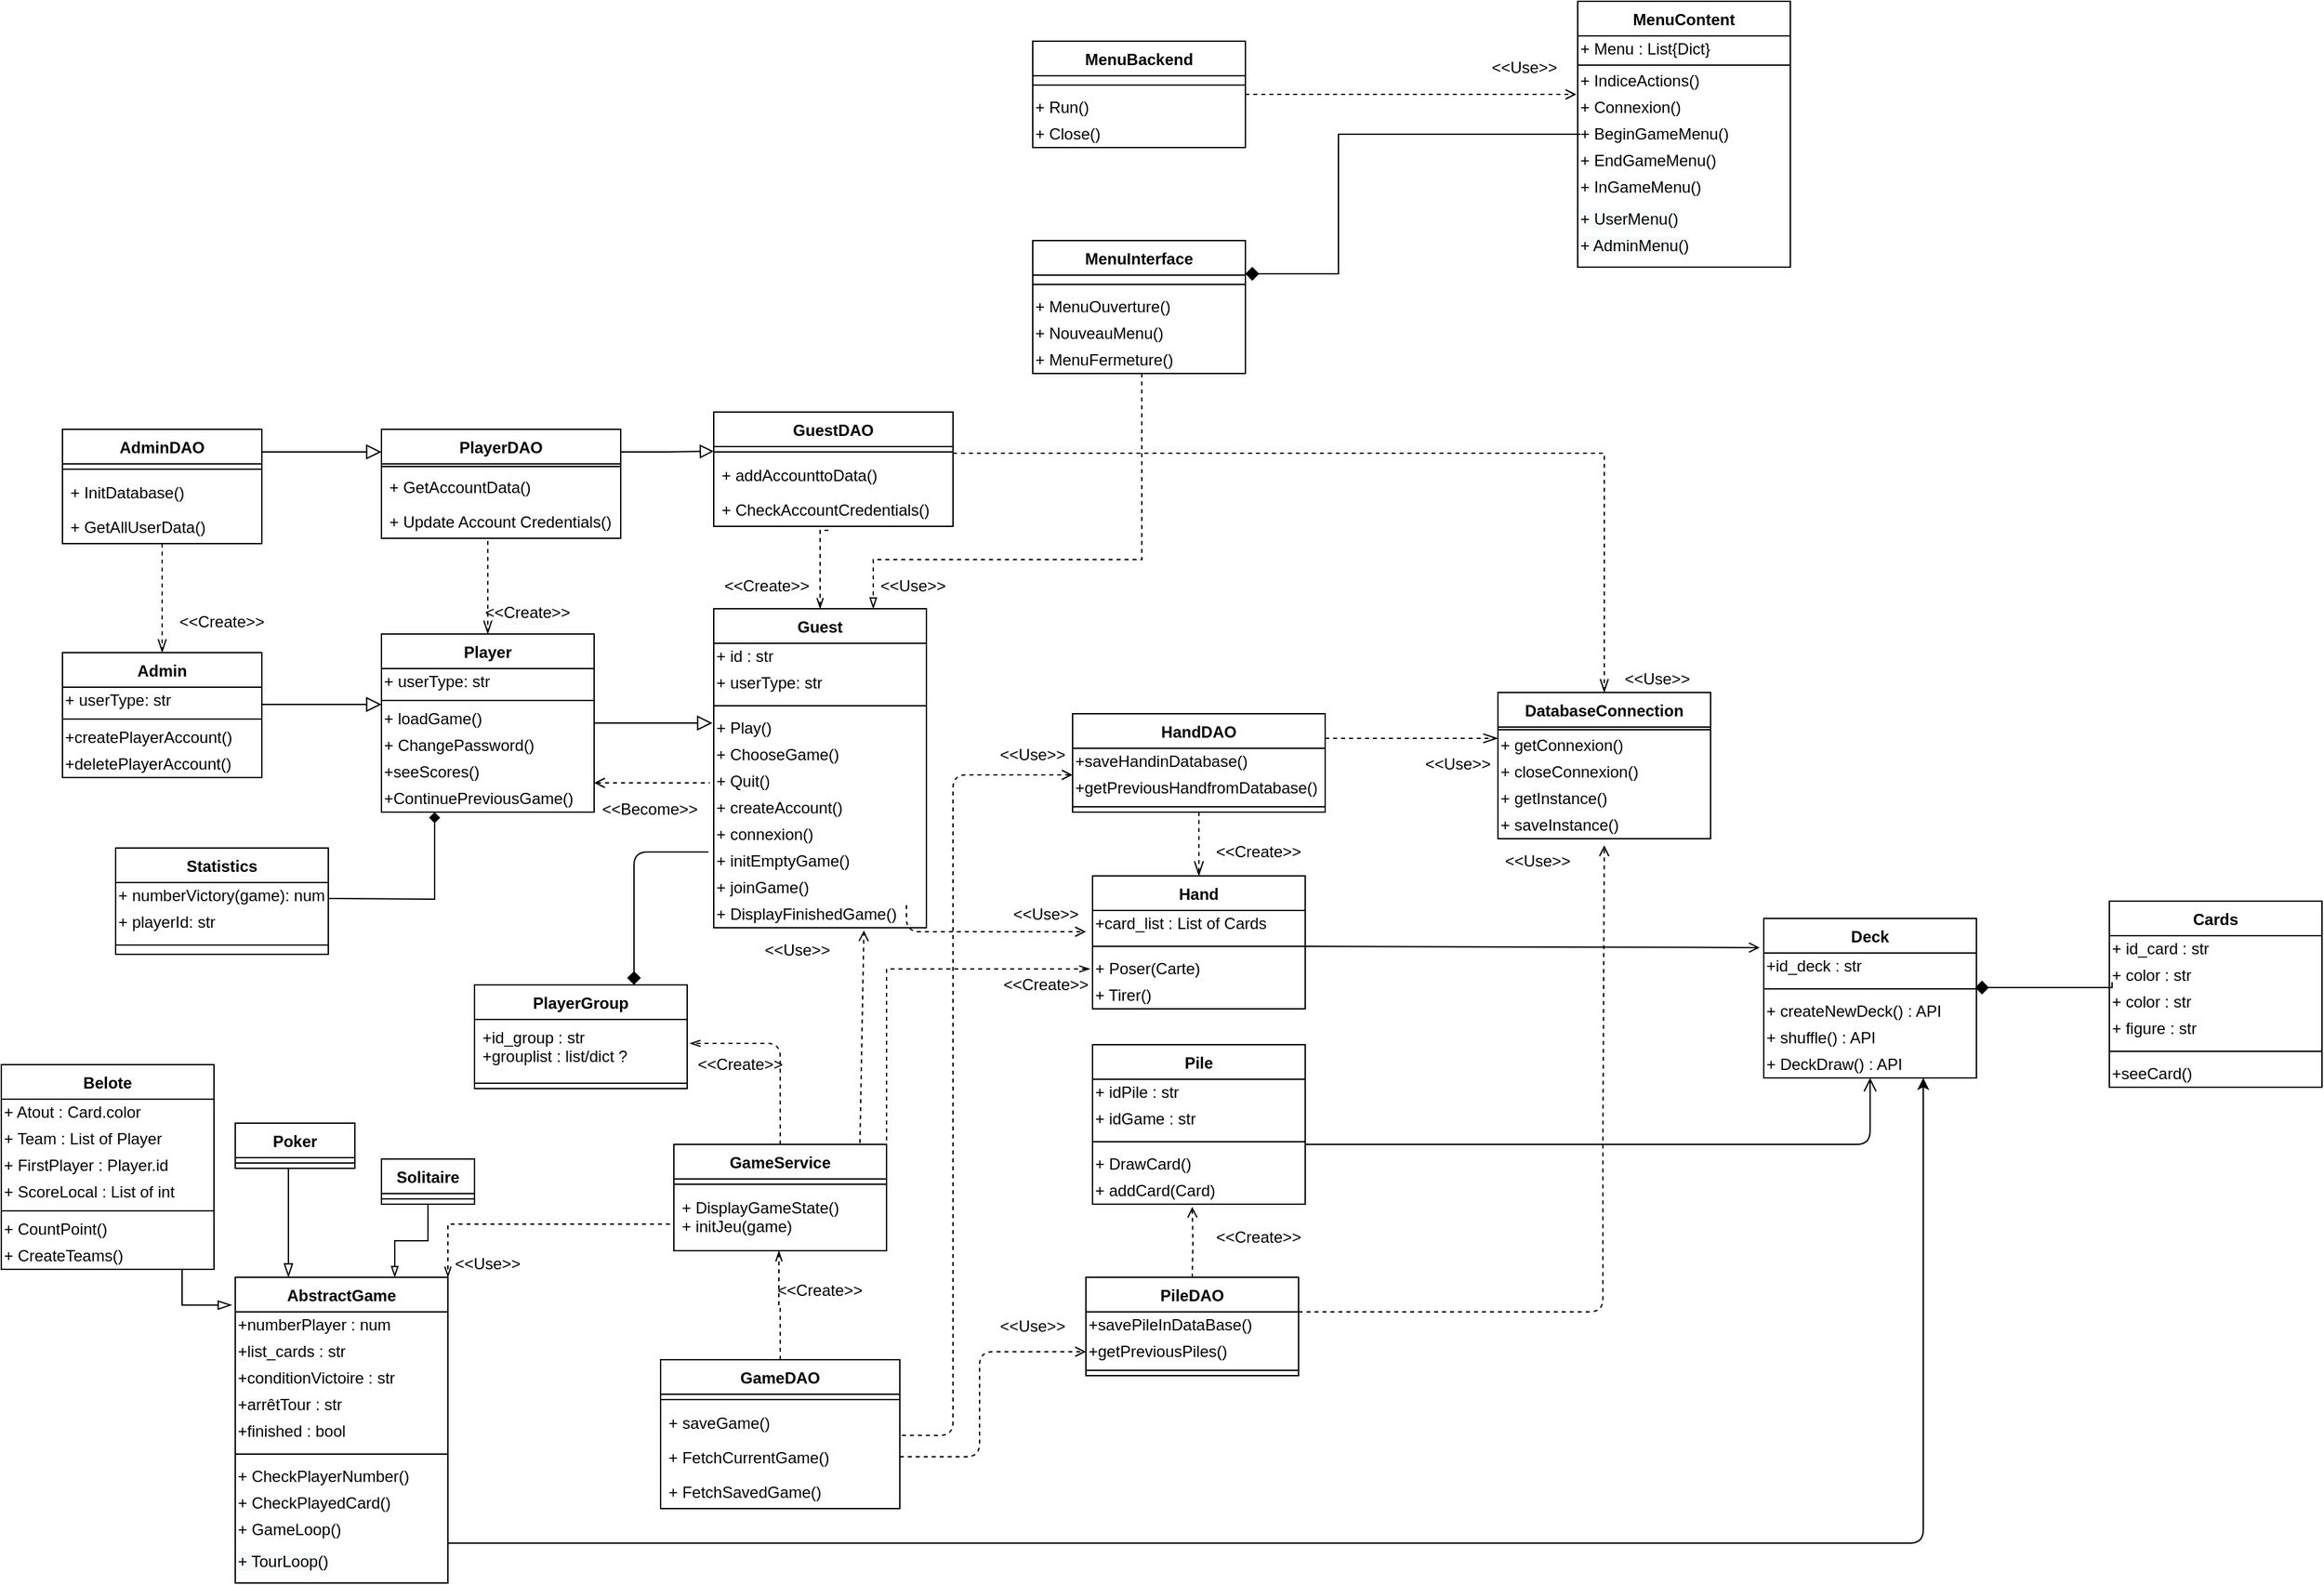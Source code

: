 <mxfile version="13.7.9" type="gitlab">
  <diagram id="C5RBs43oDa-KdzZeNtuy" name="Page-1">
    <mxGraphModel dx="1110" dy="2136" grid="0" gridSize="10" guides="1" tooltips="1" connect="1" arrows="1" fold="1" page="1" pageScale="1" pageWidth="2336" pageHeight="1654" background="#ffffff" math="0" shadow="0" extFonts="Permanent Marker^https://fonts.googleapis.com/css?family=Permanent+Marker">
      <root>
        <mxCell id="WIyWlLk6GJQsqaUBKTNV-0" />
        <mxCell id="WIyWlLk6GJQsqaUBKTNV-1" parent="WIyWlLk6GJQsqaUBKTNV-0" />
        <mxCell id="MVKSW0jM2tbk2f1vbTIU-30" style="edgeStyle=orthogonalEdgeStyle;rounded=0;orthogonalLoop=1;jettySize=auto;html=1;exitX=0.5;exitY=1;exitDx=0;exitDy=0;endArrow=blockThin;endFill=0;fontColor=none;entryX=-0.017;entryY=0.091;entryDx=0;entryDy=0;entryPerimeter=0;endSize=8;" parent="WIyWlLk6GJQsqaUBKTNV-1" source="MVKSW0jM2tbk2f1vbTIU-24" target="MVKSW0jM2tbk2f1vbTIU-8" edge="1">
          <mxGeometry relative="1" as="geometry">
            <mxPoint x="461" y="-429" as="targetPoint" />
            <Array as="points">
              <mxPoint x="461" y="-468" />
            </Array>
          </mxGeometry>
        </mxCell>
        <mxCell id="MVKSW0jM2tbk2f1vbTIU-29" style="edgeStyle=orthogonalEdgeStyle;rounded=0;orthogonalLoop=1;jettySize=auto;html=1;exitX=0.5;exitY=1;exitDx=0;exitDy=0;endArrow=blockThin;endFill=0;fontColor=none;entryX=0.25;entryY=0;entryDx=0;entryDy=0;endSize=8;" parent="WIyWlLk6GJQsqaUBKTNV-1" source="MVKSW0jM2tbk2f1vbTIU-20" target="MVKSW0jM2tbk2f1vbTIU-8" edge="1">
          <mxGeometry relative="1" as="geometry">
            <mxPoint x="581" y="-609" as="targetPoint" />
            <Array as="points">
              <mxPoint x="541" y="-571" />
            </Array>
          </mxGeometry>
        </mxCell>
        <mxCell id="MVKSW0jM2tbk2f1vbTIU-31" style="edgeStyle=orthogonalEdgeStyle;rounded=0;orthogonalLoop=1;jettySize=auto;html=1;exitX=0.5;exitY=1;exitDx=0;exitDy=0;entryX=0.75;entryY=0;entryDx=0;entryDy=0;endArrow=blockThin;endFill=0;fontColor=none;jumpSize=8;" parent="WIyWlLk6GJQsqaUBKTNV-1" source="MVKSW0jM2tbk2f1vbTIU-16" target="MVKSW0jM2tbk2f1vbTIU-8" edge="1">
          <mxGeometry relative="1" as="geometry" />
        </mxCell>
        <mxCell id="MVKSW0jM2tbk2f1vbTIU-32" style="edgeStyle=orthogonalEdgeStyle;rounded=0;orthogonalLoop=1;jettySize=auto;html=1;exitX=0;exitY=0.5;exitDx=0;exitDy=0;entryX=1;entryY=0;entryDx=0;entryDy=0;endArrow=openThin;endFill=0;fontColor=none;dashed=1;" parent="WIyWlLk6GJQsqaUBKTNV-1" source="MVKSW0jM2tbk2f1vbTIU-3" target="MVKSW0jM2tbk2f1vbTIU-8" edge="1">
          <mxGeometry relative="1" as="geometry">
            <mxPoint x="661" y="-562" as="targetPoint" />
            <Array as="points">
              <mxPoint x="831" y="-529" />
              <mxPoint x="661" y="-529" />
            </Array>
          </mxGeometry>
        </mxCell>
        <mxCell id="MVKSW0jM2tbk2f1vbTIU-33" value="&amp;lt;&amp;lt;Use&amp;gt;&amp;gt;" style="text;html=1;strokeColor=none;fillColor=none;align=center;verticalAlign=middle;whiteSpace=wrap;rounded=0;fontColor=none;" parent="WIyWlLk6GJQsqaUBKTNV-1" vertex="1">
          <mxGeometry x="671" y="-509" width="40" height="20" as="geometry" />
        </mxCell>
        <mxCell id="MVKSW0jM2tbk2f1vbTIU-39" style="edgeStyle=orthogonalEdgeStyle;rounded=0;orthogonalLoop=1;jettySize=auto;html=1;exitX=1;exitY=0.5;exitDx=0;exitDy=0;dashed=1;endArrow=openThin;endFill=0;fontColor=none;entryX=-0.012;entryY=0.5;entryDx=0;entryDy=0;entryPerimeter=0;" parent="WIyWlLk6GJQsqaUBKTNV-1" source="MVKSW0jM2tbk2f1vbTIU-3" target="6pODGFfM2kmJy-mxRK_K-0" edge="1">
          <mxGeometry relative="1" as="geometry">
            <mxPoint x="1141" y="-479" as="targetPoint" />
            <Array as="points">
              <mxPoint x="991" y="-721" />
            </Array>
          </mxGeometry>
        </mxCell>
        <mxCell id="MVKSW0jM2tbk2f1vbTIU-40" value="&amp;lt;&amp;lt;Create&amp;gt;&amp;gt;" style="text;html=1;strokeColor=none;fillColor=none;align=center;verticalAlign=middle;whiteSpace=wrap;rounded=0;fontColor=none;" parent="WIyWlLk6GJQsqaUBKTNV-1" vertex="1">
          <mxGeometry x="1091" y="-719" width="40" height="20" as="geometry" />
        </mxCell>
        <mxCell id="MVKSW0jM2tbk2f1vbTIU-46" value="&amp;lt;&amp;lt;Use&amp;gt;&amp;gt;" style="text;html=1;strokeColor=none;fillColor=none;align=center;verticalAlign=middle;whiteSpace=wrap;rounded=0;fontColor=none;" parent="WIyWlLk6GJQsqaUBKTNV-1" vertex="1">
          <mxGeometry x="904" y="-745" width="40" height="20" as="geometry" />
        </mxCell>
        <mxCell id="MVKSW0jM2tbk2f1vbTIU-76" style="edgeStyle=orthogonalEdgeStyle;rounded=0;orthogonalLoop=1;jettySize=auto;html=1;exitX=0.5;exitY=1;exitDx=0;exitDy=0;entryX=0.5;entryY=0;entryDx=0;entryDy=0;endArrow=openThin;endFill=0;endSize=9;strokeWidth=1;fontColor=none;dashed=1;" parent="WIyWlLk6GJQsqaUBKTNV-1" source="MVKSW0jM2tbk2f1vbTIU-51" target="MVKSW0jM2tbk2f1vbTIU-47" edge="1">
          <mxGeometry relative="1" as="geometry" />
        </mxCell>
        <mxCell id="MVKSW0jM2tbk2f1vbTIU-87" style="edgeStyle=orthogonalEdgeStyle;rounded=0;orthogonalLoop=1;jettySize=auto;html=1;exitX=1;exitY=0.25;exitDx=0;exitDy=0;entryX=0;entryY=0.225;entryDx=0;entryDy=0;entryPerimeter=0;endArrow=openThin;endFill=0;endSize=9;strokeWidth=1;fontColor=none;dashed=1;" parent="WIyWlLk6GJQsqaUBKTNV-1" source="MVKSW0jM2tbk2f1vbTIU-51" target="MVKSW0jM2tbk2f1vbTIU-146" edge="1">
          <mxGeometry relative="1" as="geometry" />
        </mxCell>
        <mxCell id="MVKSW0jM2tbk2f1vbTIU-57" value="&amp;lt;&amp;lt;Use&amp;gt;&amp;gt;" style="text;html=1;strokeColor=none;fillColor=none;align=center;verticalAlign=middle;whiteSpace=wrap;rounded=0;fontColor=none;" parent="WIyWlLk6GJQsqaUBKTNV-1" vertex="1">
          <mxGeometry x="1091" y="-772" width="40" height="20" as="geometry" />
        </mxCell>
        <mxCell id="MVKSW0jM2tbk2f1vbTIU-71" style="edgeStyle=orthogonalEdgeStyle;rounded=0;orthogonalLoop=1;jettySize=auto;html=1;exitX=1;exitY=0.5;exitDx=0;exitDy=0;endArrow=block;endFill=0;fontColor=none;endSize=9;" parent="WIyWlLk6GJQsqaUBKTNV-1" source="MVKSW0jM2tbk2f1vbTIU-67" edge="1">
          <mxGeometry relative="1" as="geometry">
            <mxPoint x="611" y="-920" as="targetPoint" />
            <Array as="points">
              <mxPoint x="521" y="-920" />
            </Array>
          </mxGeometry>
        </mxCell>
        <mxCell id="MVKSW0jM2tbk2f1vbTIU-83" style="edgeStyle=orthogonalEdgeStyle;rounded=0;orthogonalLoop=1;jettySize=auto;html=1;dashed=1;endArrow=none;endFill=0;endSize=9;strokeWidth=1;fontColor=none;entryX=0.5;entryY=0;entryDx=0;entryDy=0;startArrow=open;startFill=0;" parent="WIyWlLk6GJQsqaUBKTNV-1" target="j5mQaF7iKfYprfHEsIhR-22" edge="1">
          <mxGeometry relative="1" as="geometry">
            <mxPoint x="1221" y="-542" as="sourcePoint" />
            <mxPoint x="1231" y="-493" as="targetPoint" />
          </mxGeometry>
        </mxCell>
        <mxCell id="MVKSW0jM2tbk2f1vbTIU-88" value="&amp;lt;&amp;lt;Use&amp;gt;&amp;gt;" style="text;html=1;strokeColor=none;fillColor=none;align=center;verticalAlign=middle;whiteSpace=wrap;rounded=0;fontColor=none;" parent="WIyWlLk6GJQsqaUBKTNV-1" vertex="1">
          <mxGeometry x="1401" y="-885" width="40" height="20" as="geometry" />
        </mxCell>
        <mxCell id="MVKSW0jM2tbk2f1vbTIU-89" value="&amp;lt;&amp;lt;Use&amp;gt;&amp;gt;" style="text;html=1;strokeColor=none;fillColor=none;align=center;verticalAlign=middle;whiteSpace=wrap;rounded=0;fontColor=none;" parent="WIyWlLk6GJQsqaUBKTNV-1" vertex="1">
          <mxGeometry x="1461" y="-812" width="40" height="20" as="geometry" />
        </mxCell>
        <mxCell id="MVKSW0jM2tbk2f1vbTIU-101" value="" style="endArrow=open;html=1;strokeWidth=1;fontColor=none;entryX=0.5;entryY=1;entryDx=0;entryDy=0;endFill=0;endSize=8;exitX=1;exitY=-0.25;exitDx=0;exitDy=0;exitPerimeter=0;" parent="WIyWlLk6GJQsqaUBKTNV-1" source="6pODGFfM2kmJy-mxRK_K-3" target="MVKSW0jM2tbk2f1vbTIU-90" edge="1">
          <mxGeometry width="50" height="50" relative="1" as="geometry">
            <mxPoint x="1204" y="-359" as="sourcePoint" />
            <mxPoint x="1820.68" y="-696.998" as="targetPoint" />
            <Array as="points">
              <mxPoint x="1341" y="-589" />
              <mxPoint x="1451" y="-589" />
              <mxPoint x="1471" y="-589" />
              <mxPoint x="1531" y="-589" />
              <mxPoint x="1681" y="-589" />
              <mxPoint x="1731" y="-589" />
            </Array>
          </mxGeometry>
        </mxCell>
        <mxCell id="MVKSW0jM2tbk2f1vbTIU-102" style="edgeStyle=orthogonalEdgeStyle;rounded=0;orthogonalLoop=1;jettySize=auto;html=1;entryX=0.994;entryY=0.429;entryDx=0;entryDy=0;endArrow=diamond;endFill=1;endSize=8;strokeWidth=1;fontColor=none;entryPerimeter=0;exitX=0.013;exitY=0.75;exitDx=0;exitDy=0;exitPerimeter=0;" parent="WIyWlLk6GJQsqaUBKTNV-1" source="MVKSW0jM2tbk2f1vbTIU-111" target="MVKSW0jM2tbk2f1vbTIU-92" edge="1">
          <mxGeometry relative="1" as="geometry">
            <mxPoint x="1906" y="-707" as="sourcePoint" />
            <mxPoint x="1901" y="-705" as="targetPoint" />
            <Array as="points">
              <mxPoint x="1913" y="-707" />
            </Array>
          </mxGeometry>
        </mxCell>
        <mxCell id="MVKSW0jM2tbk2f1vbTIU-106" value="" style="endArrow=classic;html=1;strokeWidth=1;fontColor=none;exitX=1;exitY=0;exitDx=0;exitDy=0;entryX=0.75;entryY=1;entryDx=0;entryDy=0;" parent="WIyWlLk6GJQsqaUBKTNV-1" source="6pODGFfM2kmJy-mxRK_K-17" target="MVKSW0jM2tbk2f1vbTIU-90" edge="1">
          <mxGeometry width="50" height="50" relative="1" as="geometry">
            <mxPoint x="621" y="-399" as="sourcePoint" />
            <mxPoint x="671" y="-449" as="targetPoint" />
            <Array as="points">
              <mxPoint x="1071" y="-289" />
              <mxPoint x="1311" y="-289" />
              <mxPoint x="1771" y="-289" />
            </Array>
          </mxGeometry>
        </mxCell>
        <mxCell id="MVKSW0jM2tbk2f1vbTIU-130" style="edgeStyle=orthogonalEdgeStyle;rounded=0;orthogonalLoop=1;jettySize=auto;html=1;exitX=1;exitY=-0.115;exitDx=0;exitDy=0;endArrow=openThin;endFill=0;endSize=8;strokeWidth=1;fontColor=none;dashed=1;exitPerimeter=0;" parent="WIyWlLk6GJQsqaUBKTNV-1" source="MVKSW0jM2tbk2f1vbTIU-156" target="MVKSW0jM2tbk2f1vbTIU-74" edge="1">
          <mxGeometry relative="1" as="geometry">
            <mxPoint x="1581" y="-799" as="targetPoint" />
          </mxGeometry>
        </mxCell>
        <mxCell id="MVKSW0jM2tbk2f1vbTIU-134" style="edgeStyle=orthogonalEdgeStyle;rounded=0;orthogonalLoop=1;jettySize=auto;html=1;exitX=0.5;exitY=1;exitDx=0;exitDy=0;entryX=0.5;entryY=0;entryDx=0;entryDy=0;dashed=1;endArrow=openThin;endFill=0;endSize=8;strokeWidth=1;fontColor=none;" parent="WIyWlLk6GJQsqaUBKTNV-1" source="MVKSW0jM2tbk2f1vbTIU-126" target="MVKSW0jM2tbk2f1vbTIU-59" edge="1">
          <mxGeometry relative="1" as="geometry">
            <Array as="points">
              <mxPoint x="691" y="-1045" />
            </Array>
          </mxGeometry>
        </mxCell>
        <mxCell id="MVKSW0jM2tbk2f1vbTIU-133" value="&amp;lt;&amp;lt;Use&amp;gt;&amp;gt;" style="text;html=1;strokeColor=none;fillColor=none;align=center;verticalAlign=middle;whiteSpace=wrap;rounded=0;fontColor=none;" parent="WIyWlLk6GJQsqaUBKTNV-1" vertex="1">
          <mxGeometry x="1551" y="-949" width="40" height="20" as="geometry" />
        </mxCell>
        <mxCell id="MVKSW0jM2tbk2f1vbTIU-135" value="&amp;lt;&amp;lt;Create&amp;gt;&amp;gt;" style="text;html=1;strokeColor=none;fillColor=none;align=center;verticalAlign=middle;whiteSpace=wrap;rounded=0;fontColor=none;" parent="WIyWlLk6GJQsqaUBKTNV-1" vertex="1">
          <mxGeometry x="701" y="-999" width="40" height="20" as="geometry" />
        </mxCell>
        <mxCell id="MVKSW0jM2tbk2f1vbTIU-140" style="edgeStyle=orthogonalEdgeStyle;rounded=0;orthogonalLoop=1;jettySize=auto;html=1;exitX=0.5;exitY=1;exitDx=0;exitDy=0;entryX=0.5;entryY=0;entryDx=0;entryDy=0;startArrow=none;startFill=0;startSize=8;endArrow=openThin;endFill=0;endSize=8;strokeWidth=1;fontColor=none;dashed=1;" parent="WIyWlLk6GJQsqaUBKTNV-1" source="MVKSW0jM2tbk2f1vbTIU-137" target="MVKSW0jM2tbk2f1vbTIU-67" edge="1">
          <mxGeometry relative="1" as="geometry" />
        </mxCell>
        <mxCell id="MVKSW0jM2tbk2f1vbTIU-141" value="&amp;lt;&amp;lt;Create&amp;gt;&amp;gt;" style="text;html=1;strokeColor=none;fillColor=none;align=center;verticalAlign=middle;whiteSpace=wrap;rounded=0;fontColor=none;" parent="WIyWlLk6GJQsqaUBKTNV-1" vertex="1">
          <mxGeometry x="471" y="-992" width="40" height="20" as="geometry" />
        </mxCell>
        <mxCell id="5KWjt4JvU5Wqs_fnBMRH-2" style="edgeStyle=orthogonalEdgeStyle;rounded=0;orthogonalLoop=1;jettySize=auto;html=1;exitX=0.5;exitY=0;exitDx=0;exitDy=0;endArrow=none;endFill=0;dashed=1;startArrow=openThin;startFill=0;entryX=0.489;entryY=1.115;entryDx=0;entryDy=0;entryPerimeter=0;" parent="WIyWlLk6GJQsqaUBKTNV-1" source="MVKSW0jM2tbk2f1vbTIU-69" target="6pODGFfM2kmJy-mxRK_K-22" edge="1">
          <mxGeometry relative="1" as="geometry">
            <mxPoint x="941.667" y="-1069" as="targetPoint" />
            <Array as="points">
              <mxPoint x="941" y="-1051" />
            </Array>
          </mxGeometry>
        </mxCell>
        <mxCell id="MVKSW0jM2tbk2f1vbTIU-148" value="" style="endArrow=none;dashed=1;html=1;strokeWidth=1;fontColor=none;endFill=0;startArrow=open;startFill=0;entryX=-0.019;entryY=0.55;entryDx=0;entryDy=0;entryPerimeter=0;" parent="WIyWlLk6GJQsqaUBKTNV-1" target="MVKSW0jM2tbk2f1vbTIU-145" edge="1">
          <mxGeometry width="50" height="50" relative="1" as="geometry">
            <mxPoint x="771" y="-861" as="sourcePoint" />
            <mxPoint x="857" y="-836" as="targetPoint" />
            <Array as="points" />
          </mxGeometry>
        </mxCell>
        <mxCell id="MVKSW0jM2tbk2f1vbTIU-149" value="&amp;lt;&amp;lt;Become&amp;gt;&amp;gt;" style="text;html=1;strokeColor=none;fillColor=none;align=center;verticalAlign=middle;whiteSpace=wrap;rounded=0;fontColor=none;" parent="WIyWlLk6GJQsqaUBKTNV-1" vertex="1">
          <mxGeometry x="793" y="-850" width="40" height="17" as="geometry" />
        </mxCell>
        <mxCell id="MVKSW0jM2tbk2f1vbTIU-161" style="edgeStyle=orthogonalEdgeStyle;rounded=0;orthogonalLoop=1;jettySize=auto;html=1;entryX=0;entryY=0.5;entryDx=0;entryDy=0;startArrow=none;startFill=0;startSize=8;endArrow=block;endFill=0;endSize=8;strokeWidth=1;fontColor=none;" parent="WIyWlLk6GJQsqaUBKTNV-1" edge="1">
          <mxGeometry relative="1" as="geometry">
            <mxPoint x="791" y="-1110" as="sourcePoint" />
            <mxPoint x="861" y="-1110.5" as="targetPoint" />
            <Array as="points">
              <mxPoint x="826" y="-1110" />
            </Array>
          </mxGeometry>
        </mxCell>
        <mxCell id="5KWjt4JvU5Wqs_fnBMRH-5" value="" style="endArrow=open;html=1;dashed=1;endFill=0;entryX=0.706;entryY=1.1;entryDx=0;entryDy=0;entryPerimeter=0;" parent="WIyWlLk6GJQsqaUBKTNV-1" target="-jVV_tjKB2xZgc6NiaeC-3" edge="1">
          <mxGeometry width="50" height="50" relative="1" as="geometry">
            <mxPoint x="971" y="-590" as="sourcePoint" />
            <mxPoint x="891" y="-749" as="targetPoint" />
            <Array as="points" />
          </mxGeometry>
        </mxCell>
        <mxCell id="EFQg02jSNUdTk51ZG_iw-3" value="" style="endArrow=open;html=1;exitX=1;exitY=0;exitDx=0;exitDy=0;dashed=1;endFill=0;entryX=0.5;entryY=1.25;entryDx=0;entryDy=0;entryPerimeter=0;" parent="WIyWlLk6GJQsqaUBKTNV-1" source="j5mQaF7iKfYprfHEsIhR-23" target="6pODGFfM2kmJy-mxRK_K-26" edge="1">
          <mxGeometry width="50" height="50" relative="1" as="geometry">
            <mxPoint x="1301" y="-608" as="sourcePoint" />
            <mxPoint x="1530" y="-619" as="targetPoint" />
            <Array as="points">
              <mxPoint x="1530" y="-463" />
              <mxPoint x="1530" y="-599" />
            </Array>
          </mxGeometry>
        </mxCell>
        <mxCell id="EFQg02jSNUdTk51ZG_iw-5" value="" style="endArrow=open;html=1;dashed=1;endFill=0;exitX=0.906;exitY=1.15;exitDx=0;exitDy=0;exitPerimeter=0;" parent="WIyWlLk6GJQsqaUBKTNV-1" source="gtPNyip63HOGCp3EMdQr-5" edge="1">
          <mxGeometry width="50" height="50" relative="1" as="geometry">
            <mxPoint x="974" y="-772" as="sourcePoint" />
            <mxPoint x="1141" y="-749" as="targetPoint" />
            <Array as="points">
              <mxPoint x="1006" y="-749" />
            </Array>
          </mxGeometry>
        </mxCell>
        <mxCell id="vX9UZndPWUMwB3qCK8qp-0" style="edgeStyle=orthogonalEdgeStyle;rounded=0;orthogonalLoop=1;jettySize=auto;html=1;exitX=0.013;exitY=0.5;exitDx=0;exitDy=0;entryX=1;entryY=0.25;entryDx=0;entryDy=0;endArrow=diamond;endFill=1;endSize=8;strokeWidth=1;fontColor=none;exitPerimeter=0;" parent="WIyWlLk6GJQsqaUBKTNV-1" source="vX9UZndPWUMwB3qCK8qp-10" target="vX9UZndPWUMwB3qCK8qp-15" edge="1">
          <mxGeometry relative="1" as="geometry">
            <mxPoint x="2011" y="-729" as="sourcePoint" />
            <mxPoint x="1911" y="-729" as="targetPoint" />
            <Array as="points">
              <mxPoint x="1331" y="-1349" />
              <mxPoint x="1331" y="-1244" />
            </Array>
          </mxGeometry>
        </mxCell>
        <mxCell id="vX9UZndPWUMwB3qCK8qp-20" style="edgeStyle=orthogonalEdgeStyle;rounded=0;orthogonalLoop=1;jettySize=auto;html=1;dashed=1;endArrow=open;endFill=0;fontColor=none;" parent="WIyWlLk6GJQsqaUBKTNV-1" source="vX9UZndPWUMwB3qCK8qp-3" edge="1">
          <mxGeometry relative="1" as="geometry">
            <Array as="points">
              <mxPoint x="1510" y="-1379" />
            </Array>
            <mxPoint x="961.08" y="-816" as="sourcePoint" />
            <mxPoint x="1510" y="-1379" as="targetPoint" />
          </mxGeometry>
        </mxCell>
        <mxCell id="vX9UZndPWUMwB3qCK8qp-21" value="&amp;lt;&amp;lt;Use&amp;gt;&amp;gt;" style="text;html=1;strokeColor=none;fillColor=none;align=center;verticalAlign=middle;whiteSpace=wrap;rounded=0;fontColor=none;" parent="WIyWlLk6GJQsqaUBKTNV-1" vertex="1">
          <mxGeometry x="1451" y="-1409" width="40" height="20" as="geometry" />
        </mxCell>
        <mxCell id="vX9UZndPWUMwB3qCK8qp-22" style="edgeStyle=orthogonalEdgeStyle;rounded=0;orthogonalLoop=1;jettySize=auto;html=1;dashed=1;endArrow=blockThin;endFill=0;fontColor=none;exitX=0.513;exitY=1;exitDx=0;exitDy=0;exitPerimeter=0;entryX=0.75;entryY=0;entryDx=0;entryDy=0;" parent="WIyWlLk6GJQsqaUBKTNV-1" target="MVKSW0jM2tbk2f1vbTIU-69" edge="1">
          <mxGeometry relative="1" as="geometry">
            <Array as="points">
              <mxPoint x="1183" y="-1029" />
              <mxPoint x="981" y="-1029" />
            </Array>
            <mxPoint x="1183.08" y="-1169" as="sourcePoint" />
            <mxPoint x="981" y="-949" as="targetPoint" />
          </mxGeometry>
        </mxCell>
        <mxCell id="vX9UZndPWUMwB3qCK8qp-23" value="&amp;lt;&amp;lt;Use&amp;gt;&amp;gt;" style="text;html=1;strokeColor=none;fillColor=none;align=center;verticalAlign=middle;whiteSpace=wrap;rounded=0;fontColor=none;" parent="WIyWlLk6GJQsqaUBKTNV-1" vertex="1">
          <mxGeometry x="991" y="-1019" width="40" height="20" as="geometry" />
        </mxCell>
        <mxCell id="vX9UZndPWUMwB3qCK8qp-27" style="edgeStyle=orthogonalEdgeStyle;rounded=0;orthogonalLoop=1;jettySize=auto;html=1;exitX=1;exitY=0.5;exitDx=0;exitDy=0;endArrow=block;endFill=0;fontColor=none;endSize=9;" parent="WIyWlLk6GJQsqaUBKTNV-1" source="MVKSW0jM2tbk2f1vbTIU-59" edge="1">
          <mxGeometry relative="1" as="geometry">
            <mxPoint x="531" y="-912" as="sourcePoint" />
            <mxPoint x="860" y="-906" as="targetPoint" />
            <Array as="points">
              <mxPoint x="771" y="-906" />
            </Array>
          </mxGeometry>
        </mxCell>
        <mxCell id="6pODGFfM2kmJy-mxRK_K-18" value="&amp;lt;&amp;lt;Create&amp;gt;&amp;gt;" style="text;html=1;strokeColor=none;fillColor=none;align=center;verticalAlign=middle;whiteSpace=wrap;rounded=0;fontColor=none;" parent="WIyWlLk6GJQsqaUBKTNV-1" vertex="1">
          <mxGeometry x="1251" y="-529" width="40" height="20" as="geometry" />
        </mxCell>
        <mxCell id="gtPNyip63HOGCp3EMdQr-7" style="edgeStyle=orthogonalEdgeStyle;rounded=0;orthogonalLoop=1;jettySize=auto;html=1;exitX=1;exitY=0.5;exitDx=0;exitDy=0;endArrow=diamond;endFill=1;entryX=0.25;entryY=1;entryDx=0;entryDy=0;" parent="WIyWlLk6GJQsqaUBKTNV-1" target="YCm6hbGx7Tqcxz9hwrIw-10" edge="1">
          <mxGeometry relative="1" as="geometry">
            <mxPoint x="646" y="-818" as="targetPoint" />
            <mxPoint x="571" y="-774.0" as="sourcePoint" />
          </mxGeometry>
        </mxCell>
        <mxCell id="gtPNyip63HOGCp3EMdQr-16" style="edgeStyle=orthogonalEdgeStyle;rounded=0;orthogonalLoop=1;jettySize=auto;html=1;exitX=0.5;exitY=0;exitDx=0;exitDy=0;entryX=0.494;entryY=1;entryDx=0;entryDy=0;entryPerimeter=0;endArrow=openThin;endFill=0;dashed=1;" parent="WIyWlLk6GJQsqaUBKTNV-1" source="gtPNyip63HOGCp3EMdQr-10" target="MVKSW0jM2tbk2f1vbTIU-3" edge="1">
          <mxGeometry relative="1" as="geometry" />
        </mxCell>
        <mxCell id="j5mQaF7iKfYprfHEsIhR-0" value="" style="endArrow=open;html=1;entryX=0;entryY=1;entryDx=0;entryDy=0;exitX=1.009;exitY=0.878;exitDx=0;exitDy=0;exitPerimeter=0;dashed=1;endFill=0;" parent="WIyWlLk6GJQsqaUBKTNV-1" source="gtPNyip63HOGCp3EMdQr-12" target="YCm6hbGx7Tqcxz9hwrIw-0" edge="1">
          <mxGeometry width="50" height="50" relative="1" as="geometry">
            <mxPoint x="1011" y="-359" as="sourcePoint" />
            <mxPoint x="1061" y="-409" as="targetPoint" />
            <Array as="points">
              <mxPoint x="1041" y="-370" />
              <mxPoint x="1041" y="-609" />
              <mxPoint x="1041" y="-867" />
            </Array>
          </mxGeometry>
        </mxCell>
        <mxCell id="j5mQaF7iKfYprfHEsIhR-1" value="&amp;lt;&amp;lt;Use&amp;gt;&amp;gt;" style="text;html=1;strokeColor=none;fillColor=none;align=center;verticalAlign=middle;whiteSpace=wrap;rounded=0;fontColor=none;" parent="WIyWlLk6GJQsqaUBKTNV-1" vertex="1">
          <mxGeometry x="1081" y="-892" width="40" height="20" as="geometry" />
        </mxCell>
        <mxCell id="j5mQaF7iKfYprfHEsIhR-2" value="" style="endArrow=open;html=1;dashed=1;entryX=0;entryY=0.5;entryDx=0;entryDy=0;exitX=1;exitY=0.5;exitDx=0;exitDy=0;endFill=0;" parent="WIyWlLk6GJQsqaUBKTNV-1" source="gtPNyip63HOGCp3EMdQr-13" target="j5mQaF7iKfYprfHEsIhR-24" edge="1">
          <mxGeometry width="50" height="50" relative="1" as="geometry">
            <mxPoint x="1041" y="-621" as="sourcePoint" />
            <mxPoint x="1141.0" y="-619" as="targetPoint" />
            <Array as="points">
              <mxPoint x="1061" y="-354" />
              <mxPoint x="1061" y="-433" />
            </Array>
          </mxGeometry>
        </mxCell>
        <mxCell id="j5mQaF7iKfYprfHEsIhR-3" value="&amp;lt;&amp;lt;Use&amp;gt;&amp;gt;" style="text;html=1;strokeColor=none;fillColor=none;align=center;verticalAlign=middle;whiteSpace=wrap;rounded=0;fontColor=none;" parent="WIyWlLk6GJQsqaUBKTNV-1" vertex="1">
          <mxGeometry x="1081" y="-462" width="40" height="20" as="geometry" />
        </mxCell>
        <mxCell id="j5mQaF7iKfYprfHEsIhR-4" value="&amp;lt;&amp;lt;Create&amp;gt;&amp;gt;" style="text;html=1;strokeColor=none;fillColor=none;align=center;verticalAlign=middle;whiteSpace=wrap;rounded=0;fontColor=none;" parent="WIyWlLk6GJQsqaUBKTNV-1" vertex="1">
          <mxGeometry x="1251" y="-819" width="40" height="20" as="geometry" />
        </mxCell>
        <mxCell id="j5mQaF7iKfYprfHEsIhR-5" value="&amp;lt;&amp;lt;Create&amp;gt;&amp;gt;" style="text;html=1;strokeColor=none;fillColor=none;align=center;verticalAlign=middle;whiteSpace=wrap;rounded=0;fontColor=none;" parent="WIyWlLk6GJQsqaUBKTNV-1" vertex="1">
          <mxGeometry x="921" y="-489" width="40" height="20" as="geometry" />
        </mxCell>
        <mxCell id="j5mQaF7iKfYprfHEsIhR-6" value="&amp;lt;&amp;lt;Create&amp;gt;&amp;gt;" style="text;html=1;strokeColor=none;fillColor=none;align=center;verticalAlign=middle;whiteSpace=wrap;rounded=0;fontColor=none;" parent="WIyWlLk6GJQsqaUBKTNV-1" vertex="1">
          <mxGeometry x="881" y="-1019" width="40" height="20" as="geometry" />
        </mxCell>
        <mxCell id="j5mQaF7iKfYprfHEsIhR-18" value="" style="endArrow=openThin;html=1;dashed=1;exitX=0.5;exitY=0;exitDx=0;exitDy=0;endFill=0;" parent="WIyWlLk6GJQsqaUBKTNV-1" source="MVKSW0jM2tbk2f1vbTIU-0" edge="1">
          <mxGeometry width="50" height="50" relative="1" as="geometry">
            <mxPoint x="851" y="-619" as="sourcePoint" />
            <mxPoint x="843" y="-665" as="targetPoint" />
            <Array as="points">
              <mxPoint x="911" y="-665" />
            </Array>
          </mxGeometry>
        </mxCell>
        <mxCell id="j5mQaF7iKfYprfHEsIhR-19" value="&amp;lt;&amp;lt;Create&amp;gt;&amp;gt;" style="text;html=1;strokeColor=none;fillColor=none;align=center;verticalAlign=middle;whiteSpace=wrap;rounded=0;fontColor=none;" parent="WIyWlLk6GJQsqaUBKTNV-1" vertex="1">
          <mxGeometry x="861" y="-659" width="40" height="20" as="geometry" />
        </mxCell>
        <mxCell id="j5mQaF7iKfYprfHEsIhR-20" value="" style="endArrow=none;html=1;exitX=0.75;exitY=0;exitDx=0;exitDy=0;endFill=0;startArrow=diamond;startFill=1;startSize=8;" parent="WIyWlLk6GJQsqaUBKTNV-1" source="j5mQaF7iKfYprfHEsIhR-13" edge="1">
          <mxGeometry width="50" height="50" relative="1" as="geometry">
            <mxPoint x="851" y="-619" as="sourcePoint" />
            <mxPoint x="857" y="-809" as="targetPoint" />
            <Array as="points">
              <mxPoint x="801" y="-809" />
            </Array>
          </mxGeometry>
        </mxCell>
        <mxCell id="j5mQaF7iKfYprfHEsIhR-31" value="" style="endArrow=open;html=1;exitX=1;exitY=0.5;exitDx=0;exitDy=0;exitPerimeter=0;entryX=-0.019;entryY=0.183;entryDx=0;entryDy=0;entryPerimeter=0;endFill=0;" parent="WIyWlLk6GJQsqaUBKTNV-1" source="MVKSW0jM2tbk2f1vbTIU-49" target="MVKSW0jM2tbk2f1vbTIU-90" edge="1">
          <mxGeometry width="50" height="50" relative="1" as="geometry">
            <mxPoint x="1351" y="-719" as="sourcePoint" />
            <mxPoint x="1646" y="-737" as="targetPoint" />
          </mxGeometry>
        </mxCell>
        <mxCell id="MVKSW0jM2tbk2f1vbTIU-69" value="Guest" style="swimlane;fontStyle=1;align=center;verticalAlign=top;childLayout=stackLayout;horizontal=1;startSize=26;horizontalStack=0;resizeParent=1;resizeParentMax=0;resizeLast=0;collapsible=1;marginBottom=0;fontColor=none;" parent="WIyWlLk6GJQsqaUBKTNV-1" vertex="1">
          <mxGeometry x="861" y="-992" width="160" height="240" as="geometry" />
        </mxCell>
        <mxCell id="6pODGFfM2kmJy-mxRK_K-14" value="+ id : str" style="text;html=1;align=left;verticalAlign=middle;resizable=0;points=[];autosize=1;fontColor=none;" parent="MVKSW0jM2tbk2f1vbTIU-69" vertex="1">
          <mxGeometry y="26" width="160" height="20" as="geometry" />
        </mxCell>
        <mxCell id="6pODGFfM2kmJy-mxRK_K-15" value="+ userType: str" style="text;html=1;align=left;verticalAlign=middle;resizable=0;points=[];autosize=1;fontColor=none;" parent="MVKSW0jM2tbk2f1vbTIU-69" vertex="1">
          <mxGeometry y="46" width="160" height="20" as="geometry" />
        </mxCell>
        <mxCell id="MVKSW0jM2tbk2f1vbTIU-70" value="" style="line;strokeWidth=1;fillColor=none;align=left;verticalAlign=middle;spacingTop=-1;spacingLeft=3;spacingRight=3;rotatable=0;labelPosition=right;points=[];portConstraint=eastwest;" parent="MVKSW0jM2tbk2f1vbTIU-69" vertex="1">
          <mxGeometry y="66" width="160" height="14" as="geometry" />
        </mxCell>
        <mxCell id="MVKSW0jM2tbk2f1vbTIU-151" value="+ Play()" style="text;html=1;align=left;verticalAlign=middle;resizable=0;points=[];autosize=1;fontColor=none;" parent="MVKSW0jM2tbk2f1vbTIU-69" vertex="1">
          <mxGeometry y="80" width="160" height="20" as="geometry" />
        </mxCell>
        <mxCell id="gtPNyip63HOGCp3EMdQr-3" value="+ ChooseGame()" style="text;html=1;align=left;verticalAlign=middle;resizable=0;points=[];autosize=1;fontColor=none;" parent="MVKSW0jM2tbk2f1vbTIU-69" vertex="1">
          <mxGeometry y="100" width="160" height="20" as="geometry" />
        </mxCell>
        <mxCell id="MVKSW0jM2tbk2f1vbTIU-145" value="+ Quit()" style="text;html=1;align=left;verticalAlign=middle;resizable=0;points=[];autosize=1;fontColor=none;" parent="MVKSW0jM2tbk2f1vbTIU-69" vertex="1">
          <mxGeometry y="120" width="160" height="20" as="geometry" />
        </mxCell>
        <mxCell id="MVKSW0jM2tbk2f1vbTIU-144" value="+ createAccount()" style="text;html=1;align=left;verticalAlign=middle;resizable=0;points=[];autosize=1;fontColor=none;" parent="MVKSW0jM2tbk2f1vbTIU-69" vertex="1">
          <mxGeometry y="140" width="160" height="20" as="geometry" />
        </mxCell>
        <mxCell id="MVKSW0jM2tbk2f1vbTIU-142" value="+ connexion()" style="text;html=1;align=left;verticalAlign=middle;resizable=0;points=[];autosize=1;fontColor=none;" parent="MVKSW0jM2tbk2f1vbTIU-69" vertex="1">
          <mxGeometry y="160" width="160" height="20" as="geometry" />
        </mxCell>
        <mxCell id="gtPNyip63HOGCp3EMdQr-4" value="+ initEmptyGame()" style="text;html=1;align=left;verticalAlign=middle;resizable=0;points=[];autosize=1;fontColor=none;" parent="MVKSW0jM2tbk2f1vbTIU-69" vertex="1">
          <mxGeometry y="180" width="160" height="20" as="geometry" />
        </mxCell>
        <mxCell id="gtPNyip63HOGCp3EMdQr-5" value="+ joinGame()" style="text;html=1;align=left;verticalAlign=middle;resizable=0;points=[];autosize=1;fontColor=none;" parent="MVKSW0jM2tbk2f1vbTIU-69" vertex="1">
          <mxGeometry y="200" width="160" height="20" as="geometry" />
        </mxCell>
        <mxCell id="-jVV_tjKB2xZgc6NiaeC-3" value="+ DisplayFinishedGame()" style="text;html=1;align=left;verticalAlign=middle;resizable=0;points=[];autosize=1;fontColor=none;" parent="MVKSW0jM2tbk2f1vbTIU-69" vertex="1">
          <mxGeometry y="220" width="160" height="20" as="geometry" />
        </mxCell>
        <mxCell id="MVKSW0jM2tbk2f1vbTIU-126" value="PlayerDAO" style="swimlane;fontStyle=1;align=center;verticalAlign=top;childLayout=stackLayout;horizontal=1;startSize=26;horizontalStack=0;resizeParent=1;resizeParentMax=0;resizeLast=0;collapsible=1;marginBottom=0;fontColor=none;" parent="WIyWlLk6GJQsqaUBKTNV-1" vertex="1">
          <mxGeometry x="611" y="-1127" width="180" height="82" as="geometry" />
        </mxCell>
        <mxCell id="MVKSW0jM2tbk2f1vbTIU-128" value="" style="line;strokeWidth=1;fillColor=none;align=left;verticalAlign=middle;spacingTop=-1;spacingLeft=3;spacingRight=3;rotatable=0;labelPosition=right;points=[];portConstraint=eastwest;" parent="MVKSW0jM2tbk2f1vbTIU-126" vertex="1">
          <mxGeometry y="26" width="180" height="4" as="geometry" />
        </mxCell>
        <mxCell id="6pODGFfM2kmJy-mxRK_K-21" value="+ GetAccountData() " style="text;strokeColor=none;fillColor=none;align=left;verticalAlign=top;spacingLeft=4;spacingRight=4;overflow=hidden;rotatable=0;points=[[0,0.5],[1,0.5]];portConstraint=eastwest;" parent="MVKSW0jM2tbk2f1vbTIU-126" vertex="1">
          <mxGeometry y="30" width="180" height="26" as="geometry" />
        </mxCell>
        <mxCell id="6pODGFfM2kmJy-mxRK_K-27" value="+ Update Account Credentials() " style="text;strokeColor=none;fillColor=none;align=left;verticalAlign=top;spacingLeft=4;spacingRight=4;overflow=hidden;rotatable=0;points=[[0,0.5],[1,0.5]];portConstraint=eastwest;" parent="MVKSW0jM2tbk2f1vbTIU-126" vertex="1">
          <mxGeometry y="56" width="180" height="26" as="geometry" />
        </mxCell>
        <mxCell id="MVKSW0jM2tbk2f1vbTIU-137" value="AdminDAO" style="swimlane;fontStyle=1;align=center;verticalAlign=top;childLayout=stackLayout;horizontal=1;startSize=26;horizontalStack=0;resizeParent=1;resizeParentMax=0;resizeLast=0;collapsible=1;marginBottom=0;fontColor=none;" parent="WIyWlLk6GJQsqaUBKTNV-1" vertex="1">
          <mxGeometry x="371" y="-1127" width="150" height="86" as="geometry" />
        </mxCell>
        <mxCell id="MVKSW0jM2tbk2f1vbTIU-138" value="" style="line;strokeWidth=1;fillColor=none;align=left;verticalAlign=middle;spacingTop=-1;spacingLeft=3;spacingRight=3;rotatable=0;labelPosition=right;points=[];portConstraint=eastwest;" parent="MVKSW0jM2tbk2f1vbTIU-137" vertex="1">
          <mxGeometry y="26" width="150" height="8" as="geometry" />
        </mxCell>
        <mxCell id="6pODGFfM2kmJy-mxRK_K-23" value="+ InitDatabase() " style="text;strokeColor=none;fillColor=none;align=left;verticalAlign=top;spacingLeft=4;spacingRight=4;overflow=hidden;rotatable=0;points=[[0,0.5],[1,0.5]];portConstraint=eastwest;" parent="MVKSW0jM2tbk2f1vbTIU-137" vertex="1">
          <mxGeometry y="34" width="150" height="26" as="geometry" />
        </mxCell>
        <mxCell id="gtPNyip63HOGCp3EMdQr-0" value="+ GetAllUserData() " style="text;strokeColor=none;fillColor=none;align=left;verticalAlign=top;spacingLeft=4;spacingRight=4;overflow=hidden;rotatable=0;points=[[0,0.5],[1,0.5]];portConstraint=eastwest;" parent="MVKSW0jM2tbk2f1vbTIU-137" vertex="1">
          <mxGeometry y="60" width="150" height="26" as="geometry" />
        </mxCell>
        <mxCell id="MVKSW0jM2tbk2f1vbTIU-153" value="GuestDAO" style="swimlane;fontStyle=1;align=center;verticalAlign=top;childLayout=stackLayout;horizontal=1;startSize=26;horizontalStack=0;resizeParent=1;resizeParentMax=0;resizeLast=0;collapsible=1;marginBottom=0;fontColor=none;" parent="WIyWlLk6GJQsqaUBKTNV-1" vertex="1">
          <mxGeometry x="861" y="-1140" width="180" height="86" as="geometry" />
        </mxCell>
        <mxCell id="MVKSW0jM2tbk2f1vbTIU-155" value="" style="line;strokeWidth=1;fillColor=none;align=left;verticalAlign=middle;spacingTop=-1;spacingLeft=3;spacingRight=3;rotatable=0;labelPosition=right;points=[];portConstraint=eastwest;" parent="MVKSW0jM2tbk2f1vbTIU-153" vertex="1">
          <mxGeometry y="26" width="180" height="8" as="geometry" />
        </mxCell>
        <mxCell id="MVKSW0jM2tbk2f1vbTIU-156" value="+ addAccounttoData() " style="text;strokeColor=none;fillColor=none;align=left;verticalAlign=top;spacingLeft=4;spacingRight=4;overflow=hidden;rotatable=0;points=[[0,0.5],[1,0.5]];portConstraint=eastwest;" parent="MVKSW0jM2tbk2f1vbTIU-153" vertex="1">
          <mxGeometry y="34" width="180" height="26" as="geometry" />
        </mxCell>
        <mxCell id="6pODGFfM2kmJy-mxRK_K-22" value="+ CheckAccountCredentials() " style="text;strokeColor=none;fillColor=none;align=left;verticalAlign=top;spacingLeft=4;spacingRight=4;overflow=hidden;rotatable=0;points=[[0,0.5],[1,0.5]];portConstraint=eastwest;" parent="MVKSW0jM2tbk2f1vbTIU-153" vertex="1">
          <mxGeometry y="60" width="180" height="26" as="geometry" />
        </mxCell>
        <mxCell id="vX9UZndPWUMwB3qCK8qp-1" value="MenuBackend" style="swimlane;fontStyle=1;align=center;verticalAlign=top;childLayout=stackLayout;horizontal=1;startSize=26;horizontalStack=0;resizeParent=1;resizeParentMax=0;resizeLast=0;collapsible=1;marginBottom=0;fontColor=none;" parent="WIyWlLk6GJQsqaUBKTNV-1" vertex="1">
          <mxGeometry x="1101" y="-1419" width="160" height="80" as="geometry" />
        </mxCell>
        <mxCell id="vX9UZndPWUMwB3qCK8qp-2" value="" style="line;strokeWidth=1;fillColor=none;align=left;verticalAlign=middle;spacingTop=-1;spacingLeft=3;spacingRight=3;rotatable=0;labelPosition=right;points=[];portConstraint=eastwest;" parent="vX9UZndPWUMwB3qCK8qp-1" vertex="1">
          <mxGeometry y="26" width="160" height="14" as="geometry" />
        </mxCell>
        <mxCell id="vX9UZndPWUMwB3qCK8qp-3" value="+ Run()" style="text;html=1;align=left;verticalAlign=middle;resizable=0;points=[];autosize=1;fontColor=none;" parent="vX9UZndPWUMwB3qCK8qp-1" vertex="1">
          <mxGeometry y="40" width="160" height="20" as="geometry" />
        </mxCell>
        <mxCell id="vX9UZndPWUMwB3qCK8qp-4" value="+ Close()" style="text;html=1;align=left;verticalAlign=middle;resizable=0;points=[];autosize=1;fontColor=none;" parent="vX9UZndPWUMwB3qCK8qp-1" vertex="1">
          <mxGeometry y="60" width="160" height="20" as="geometry" />
        </mxCell>
        <mxCell id="vX9UZndPWUMwB3qCK8qp-5" value="MenuContent" style="swimlane;fontStyle=1;align=center;verticalAlign=top;childLayout=stackLayout;horizontal=1;startSize=26;horizontalStack=0;resizeParent=1;resizeParentMax=0;resizeLast=0;collapsible=1;marginBottom=0;fontColor=none;" parent="WIyWlLk6GJQsqaUBKTNV-1" vertex="1">
          <mxGeometry x="1511" y="-1449" width="160" height="200" as="geometry" />
        </mxCell>
        <mxCell id="vX9UZndPWUMwB3qCK8qp-6" value="+ Menu : List{Dict}&amp;nbsp;" style="text;html=1;align=left;verticalAlign=middle;resizable=0;points=[];autosize=1;" parent="vX9UZndPWUMwB3qCK8qp-5" vertex="1">
          <mxGeometry y="26" width="160" height="20" as="geometry" />
        </mxCell>
        <mxCell id="vX9UZndPWUMwB3qCK8qp-7" value="" style="line;strokeWidth=1;fillColor=none;align=left;verticalAlign=middle;spacingTop=-1;spacingLeft=3;spacingRight=3;rotatable=0;labelPosition=right;points=[];portConstraint=eastwest;" parent="vX9UZndPWUMwB3qCK8qp-5" vertex="1">
          <mxGeometry y="46" width="160" height="4" as="geometry" />
        </mxCell>
        <mxCell id="vX9UZndPWUMwB3qCK8qp-8" value="+ IndiceActions()" style="text;html=1;align=left;verticalAlign=middle;resizable=0;points=[];autosize=1;fontColor=none;" parent="vX9UZndPWUMwB3qCK8qp-5" vertex="1">
          <mxGeometry y="50" width="160" height="20" as="geometry" />
        </mxCell>
        <mxCell id="vX9UZndPWUMwB3qCK8qp-9" value="+ Connexion()" style="text;html=1;align=left;verticalAlign=middle;resizable=0;points=[];autosize=1;fontColor=none;" parent="vX9UZndPWUMwB3qCK8qp-5" vertex="1">
          <mxGeometry y="70" width="160" height="20" as="geometry" />
        </mxCell>
        <mxCell id="vX9UZndPWUMwB3qCK8qp-10" value="+ BeginGameMenu()" style="text;html=1;align=left;verticalAlign=middle;resizable=0;points=[];autosize=1;fontColor=none;" parent="vX9UZndPWUMwB3qCK8qp-5" vertex="1">
          <mxGeometry y="90" width="160" height="20" as="geometry" />
        </mxCell>
        <mxCell id="vX9UZndPWUMwB3qCK8qp-11" value="+ EndGameMenu()" style="text;html=1;align=left;verticalAlign=middle;resizable=0;points=[];autosize=1;fontColor=none;" parent="vX9UZndPWUMwB3qCK8qp-5" vertex="1">
          <mxGeometry y="110" width="160" height="20" as="geometry" />
        </mxCell>
        <mxCell id="vX9UZndPWUMwB3qCK8qp-12" value="+ InGameMenu()" style="text;html=1;align=left;verticalAlign=middle;resizable=0;points=[];autosize=1;fontColor=none;" parent="vX9UZndPWUMwB3qCK8qp-5" vertex="1">
          <mxGeometry y="130" width="160" height="20" as="geometry" />
        </mxCell>
        <mxCell id="vX9UZndPWUMwB3qCK8qp-13" value="&lt;span style=&quot;color: rgb(0 , 0 , 0) ; font-family: &amp;#34;helvetica&amp;#34; ; font-size: 12px ; font-style: normal ; font-weight: 400 ; letter-spacing: normal ; text-align: left ; text-indent: 0px ; text-transform: none ; word-spacing: 0px ; background-color: rgb(248 , 249 , 250) ; display: inline ; float: none&quot;&gt;+ UserMenu()&lt;/span&gt;" style="text;whiteSpace=wrap;html=1;" parent="vX9UZndPWUMwB3qCK8qp-5" vertex="1">
          <mxGeometry y="150" width="160" height="20" as="geometry" />
        </mxCell>
        <mxCell id="vX9UZndPWUMwB3qCK8qp-14" value="&lt;span style=&quot;color: rgb(0 , 0 , 0) ; font-family: &amp;#34;helvetica&amp;#34; ; font-size: 12px ; font-style: normal ; font-weight: 400 ; letter-spacing: normal ; text-align: left ; text-indent: 0px ; text-transform: none ; word-spacing: 0px ; background-color: rgb(248 , 249 , 250) ; display: inline ; float: none&quot;&gt;+ AdminMenu()&lt;/span&gt;" style="text;whiteSpace=wrap;html=1;" parent="vX9UZndPWUMwB3qCK8qp-5" vertex="1">
          <mxGeometry y="170" width="160" height="30" as="geometry" />
        </mxCell>
        <mxCell id="vX9UZndPWUMwB3qCK8qp-15" value="MenuInterface" style="swimlane;fontStyle=1;align=center;verticalAlign=top;childLayout=stackLayout;horizontal=1;startSize=26;horizontalStack=0;resizeParent=1;resizeParentMax=0;resizeLast=0;collapsible=1;marginBottom=0;fontColor=none;" parent="WIyWlLk6GJQsqaUBKTNV-1" vertex="1">
          <mxGeometry x="1101" y="-1269" width="160" height="100" as="geometry" />
        </mxCell>
        <mxCell id="vX9UZndPWUMwB3qCK8qp-16" value="" style="line;strokeWidth=1;fillColor=none;align=left;verticalAlign=middle;spacingTop=-1;spacingLeft=3;spacingRight=3;rotatable=0;labelPosition=right;points=[];portConstraint=eastwest;" parent="vX9UZndPWUMwB3qCK8qp-15" vertex="1">
          <mxGeometry y="26" width="160" height="14" as="geometry" />
        </mxCell>
        <mxCell id="vX9UZndPWUMwB3qCK8qp-17" value="+ MenuOuverture()" style="text;html=1;align=left;verticalAlign=middle;resizable=0;points=[];autosize=1;fontColor=none;" parent="vX9UZndPWUMwB3qCK8qp-15" vertex="1">
          <mxGeometry y="40" width="160" height="20" as="geometry" />
        </mxCell>
        <mxCell id="vX9UZndPWUMwB3qCK8qp-18" value="+ NouveauMenu()" style="text;html=1;align=left;verticalAlign=middle;resizable=0;points=[];autosize=1;fontColor=none;" parent="vX9UZndPWUMwB3qCK8qp-15" vertex="1">
          <mxGeometry y="60" width="160" height="20" as="geometry" />
        </mxCell>
        <mxCell id="vX9UZndPWUMwB3qCK8qp-19" value="+ MenuFermeture()" style="text;html=1;align=left;verticalAlign=middle;resizable=0;points=[];autosize=1;fontColor=none;" parent="vX9UZndPWUMwB3qCK8qp-15" vertex="1">
          <mxGeometry y="80" width="160" height="20" as="geometry" />
        </mxCell>
        <mxCell id="MVKSW0jM2tbk2f1vbTIU-8" value="AbstractGame" style="swimlane;fontStyle=1;align=center;verticalAlign=top;childLayout=stackLayout;horizontal=1;startSize=26;horizontalStack=0;resizeParent=1;resizeParentMax=0;resizeLast=0;collapsible=1;marginBottom=0;" parent="WIyWlLk6GJQsqaUBKTNV-1" vertex="1">
          <mxGeometry x="501" y="-489" width="160" height="230" as="geometry" />
        </mxCell>
        <mxCell id="MVKSW0jM2tbk2f1vbTIU-164" value="+numberPlayer : num" style="text;html=1;align=left;verticalAlign=middle;resizable=0;points=[];autosize=1;fontColor=none;" parent="MVKSW0jM2tbk2f1vbTIU-8" vertex="1">
          <mxGeometry y="26" width="160" height="20" as="geometry" />
        </mxCell>
        <mxCell id="MVKSW0jM2tbk2f1vbTIU-165" value="+list_cards : str" style="text;html=1;align=left;verticalAlign=middle;resizable=0;points=[];autosize=1;fontColor=none;" parent="MVKSW0jM2tbk2f1vbTIU-8" vertex="1">
          <mxGeometry y="46" width="160" height="20" as="geometry" />
        </mxCell>
        <mxCell id="MVKSW0jM2tbk2f1vbTIU-166" value="+conditionVictoire : str" style="text;html=1;align=left;verticalAlign=middle;resizable=0;points=[];autosize=1;fontColor=none;" parent="MVKSW0jM2tbk2f1vbTIU-8" vertex="1">
          <mxGeometry y="66" width="160" height="20" as="geometry" />
        </mxCell>
        <mxCell id="MVKSW0jM2tbk2f1vbTIU-167" value="+arrêtTour : str" style="text;html=1;align=left;verticalAlign=middle;resizable=0;points=[];autosize=1;fontColor=none;" parent="MVKSW0jM2tbk2f1vbTIU-8" vertex="1">
          <mxGeometry y="86" width="160" height="20" as="geometry" />
        </mxCell>
        <mxCell id="gtPNyip63HOGCp3EMdQr-17" value="+finished : bool" style="text;html=1;align=left;verticalAlign=middle;resizable=0;points=[];autosize=1;fontColor=none;" parent="MVKSW0jM2tbk2f1vbTIU-8" vertex="1">
          <mxGeometry y="106" width="160" height="20" as="geometry" />
        </mxCell>
        <mxCell id="MVKSW0jM2tbk2f1vbTIU-10" value="" style="line;strokeWidth=1;fillColor=none;align=left;verticalAlign=middle;spacingTop=-1;spacingLeft=3;spacingRight=3;rotatable=0;labelPosition=right;points=[];portConstraint=eastwest;" parent="MVKSW0jM2tbk2f1vbTIU-8" vertex="1">
          <mxGeometry y="126" width="160" height="14" as="geometry" />
        </mxCell>
        <mxCell id="6pODGFfM2kmJy-mxRK_K-4" value="+ CheckPlayerNumber()" style="text;html=1;align=left;verticalAlign=middle;resizable=0;points=[];autosize=1;fontColor=none;" parent="MVKSW0jM2tbk2f1vbTIU-8" vertex="1">
          <mxGeometry y="140" width="160" height="20" as="geometry" />
        </mxCell>
        <mxCell id="6pODGFfM2kmJy-mxRK_K-5" value="+ CheckPlayedCard()" style="text;html=1;align=left;verticalAlign=middle;resizable=0;points=[];autosize=1;fontColor=none;" parent="MVKSW0jM2tbk2f1vbTIU-8" vertex="1">
          <mxGeometry y="160" width="160" height="20" as="geometry" />
        </mxCell>
        <mxCell id="6pODGFfM2kmJy-mxRK_K-16" value="+ GameLoop()" style="text;html=1;align=left;verticalAlign=middle;resizable=0;points=[];autosize=1;fontColor=none;" parent="MVKSW0jM2tbk2f1vbTIU-8" vertex="1">
          <mxGeometry y="180" width="160" height="20" as="geometry" />
        </mxCell>
        <mxCell id="6pODGFfM2kmJy-mxRK_K-17" value="&lt;span style=&quot;color: rgb(0 , 0 , 0) ; font-family: &amp;#34;helvetica&amp;#34; ; font-size: 12px ; font-style: normal ; font-weight: 400 ; letter-spacing: normal ; text-align: left ; text-indent: 0px ; text-transform: none ; word-spacing: 0px ; background-color: rgb(248 , 249 , 250) ; display: inline ; float: none&quot;&gt;+ TourLoop()&lt;/span&gt;" style="text;whiteSpace=wrap;html=1;" parent="MVKSW0jM2tbk2f1vbTIU-8" vertex="1">
          <mxGeometry y="200" width="160" height="30" as="geometry" />
        </mxCell>
        <mxCell id="gtPNyip63HOGCp3EMdQr-10" value="GameDAO" style="swimlane;fontStyle=1;align=center;verticalAlign=top;childLayout=stackLayout;horizontal=1;startSize=26;horizontalStack=0;resizeParent=1;resizeParentMax=0;resizeLast=0;collapsible=1;marginBottom=0;fontColor=none;" parent="WIyWlLk6GJQsqaUBKTNV-1" vertex="1">
          <mxGeometry x="821" y="-427" width="180" height="112" as="geometry" />
        </mxCell>
        <mxCell id="gtPNyip63HOGCp3EMdQr-11" value="" style="line;strokeWidth=1;fillColor=none;align=left;verticalAlign=middle;spacingTop=-1;spacingLeft=3;spacingRight=3;rotatable=0;labelPosition=right;points=[];portConstraint=eastwest;" parent="gtPNyip63HOGCp3EMdQr-10" vertex="1">
          <mxGeometry y="26" width="180" height="8" as="geometry" />
        </mxCell>
        <mxCell id="gtPNyip63HOGCp3EMdQr-12" value="+ saveGame() " style="text;strokeColor=none;fillColor=none;align=left;verticalAlign=top;spacingLeft=4;spacingRight=4;overflow=hidden;rotatable=0;points=[[0,0.5],[1,0.5]];portConstraint=eastwest;" parent="gtPNyip63HOGCp3EMdQr-10" vertex="1">
          <mxGeometry y="34" width="180" height="26" as="geometry" />
        </mxCell>
        <mxCell id="gtPNyip63HOGCp3EMdQr-13" value="+ FetchCurrentGame() " style="text;strokeColor=none;fillColor=none;align=left;verticalAlign=top;spacingLeft=4;spacingRight=4;overflow=hidden;rotatable=0;points=[[0,0.5],[1,0.5]];portConstraint=eastwest;" parent="gtPNyip63HOGCp3EMdQr-10" vertex="1">
          <mxGeometry y="60" width="180" height="26" as="geometry" />
        </mxCell>
        <mxCell id="gtPNyip63HOGCp3EMdQr-14" value="+ FetchSavedGame() " style="text;strokeColor=none;fillColor=none;align=left;verticalAlign=top;spacingLeft=4;spacingRight=4;overflow=hidden;rotatable=0;points=[[0,0.5],[1,0.5]];portConstraint=eastwest;" parent="gtPNyip63HOGCp3EMdQr-10" vertex="1">
          <mxGeometry y="86" width="180" height="26" as="geometry" />
        </mxCell>
        <mxCell id="MVKSW0jM2tbk2f1vbTIU-67" value="Admin" style="swimlane;fontStyle=1;align=center;verticalAlign=top;childLayout=stackLayout;horizontal=1;startSize=26;horizontalStack=0;resizeParent=1;resizeParentMax=0;resizeLast=0;collapsible=1;marginBottom=0;fontColor=none;" parent="WIyWlLk6GJQsqaUBKTNV-1" vertex="1">
          <mxGeometry x="371" y="-959" width="150" height="94" as="geometry" />
        </mxCell>
        <mxCell id="-jVV_tjKB2xZgc6NiaeC-1" value="+ userType: str" style="text;html=1;align=left;verticalAlign=middle;resizable=0;points=[];autosize=1;fontColor=none;" parent="MVKSW0jM2tbk2f1vbTIU-67" vertex="1">
          <mxGeometry y="26" width="150" height="20" as="geometry" />
        </mxCell>
        <mxCell id="MVKSW0jM2tbk2f1vbTIU-68" value="" style="line;strokeWidth=1;fillColor=none;align=left;verticalAlign=middle;spacingTop=-1;spacingLeft=3;spacingRight=3;rotatable=0;labelPosition=right;points=[];portConstraint=eastwest;" parent="MVKSW0jM2tbk2f1vbTIU-67" vertex="1">
          <mxGeometry y="46" width="150" height="8" as="geometry" />
        </mxCell>
        <mxCell id="YCm6hbGx7Tqcxz9hwrIw-6" value="+createPlayerAccount()" style="text;html=1;strokeColor=none;fillColor=none;align=left;verticalAlign=middle;whiteSpace=wrap;rounded=0;" parent="MVKSW0jM2tbk2f1vbTIU-67" vertex="1">
          <mxGeometry y="54" width="150" height="20" as="geometry" />
        </mxCell>
        <mxCell id="YCm6hbGx7Tqcxz9hwrIw-7" value="+deletePlayerAccount()" style="text;html=1;strokeColor=none;fillColor=none;align=left;verticalAlign=middle;whiteSpace=wrap;rounded=0;" parent="MVKSW0jM2tbk2f1vbTIU-67" vertex="1">
          <mxGeometry y="74" width="150" height="20" as="geometry" />
        </mxCell>
        <mxCell id="MVKSW0jM2tbk2f1vbTIU-12" value="Statistics" style="swimlane;fontStyle=1;align=center;verticalAlign=top;childLayout=stackLayout;horizontal=1;startSize=26;horizontalStack=0;resizeParent=1;resizeParentMax=0;resizeLast=0;collapsible=1;marginBottom=0;" parent="WIyWlLk6GJQsqaUBKTNV-1" vertex="1">
          <mxGeometry x="411" y="-812" width="160" height="80" as="geometry" />
        </mxCell>
        <mxCell id="EFQg02jSNUdTk51ZG_iw-7" value="+ numberVictory(game): num" style="text;html=1;strokeColor=none;fillColor=none;align=left;verticalAlign=middle;whiteSpace=wrap;rounded=0;" parent="MVKSW0jM2tbk2f1vbTIU-12" vertex="1">
          <mxGeometry y="26" width="160" height="20" as="geometry" />
        </mxCell>
        <mxCell id="6pODGFfM2kmJy-mxRK_K-25" value="+ playerId: str" style="text;html=1;strokeColor=none;fillColor=none;align=left;verticalAlign=middle;whiteSpace=wrap;rounded=0;" parent="MVKSW0jM2tbk2f1vbTIU-12" vertex="1">
          <mxGeometry y="46" width="160" height="20" as="geometry" />
        </mxCell>
        <mxCell id="MVKSW0jM2tbk2f1vbTIU-14" value="" style="line;strokeWidth=1;fillColor=none;align=left;verticalAlign=middle;spacingTop=-1;spacingLeft=3;spacingRight=3;rotatable=0;labelPosition=right;points=[];portConstraint=eastwest;" parent="MVKSW0jM2tbk2f1vbTIU-12" vertex="1">
          <mxGeometry y="66" width="160" height="14" as="geometry" />
        </mxCell>
        <mxCell id="MVKSW0jM2tbk2f1vbTIU-59" value="Player" style="swimlane;fontStyle=1;align=center;verticalAlign=top;childLayout=stackLayout;horizontal=1;startSize=26;horizontalStack=0;resizeParent=1;resizeParentMax=0;resizeLast=0;collapsible=1;marginBottom=0;fontColor=none;" parent="WIyWlLk6GJQsqaUBKTNV-1" vertex="1">
          <mxGeometry x="611" y="-973" width="160" height="134" as="geometry" />
        </mxCell>
        <mxCell id="-jVV_tjKB2xZgc6NiaeC-0" value="+ userType: str" style="text;html=1;align=left;verticalAlign=middle;resizable=0;points=[];autosize=1;fontColor=none;" parent="MVKSW0jM2tbk2f1vbTIU-59" vertex="1">
          <mxGeometry y="26" width="160" height="20" as="geometry" />
        </mxCell>
        <mxCell id="MVKSW0jM2tbk2f1vbTIU-61" value="" style="line;strokeWidth=1;fillColor=none;align=left;verticalAlign=middle;spacingTop=-1;spacingLeft=3;spacingRight=3;rotatable=0;labelPosition=right;points=[];portConstraint=eastwest;" parent="MVKSW0jM2tbk2f1vbTIU-59" vertex="1">
          <mxGeometry y="46" width="160" height="8" as="geometry" />
        </mxCell>
        <mxCell id="gtPNyip63HOGCp3EMdQr-6" value="+ loadGame()" style="text;html=1;align=left;verticalAlign=middle;resizable=0;points=[];autosize=1;fontColor=none;" parent="MVKSW0jM2tbk2f1vbTIU-59" vertex="1">
          <mxGeometry y="54" width="160" height="20" as="geometry" />
        </mxCell>
        <mxCell id="6pODGFfM2kmJy-mxRK_K-24" value="+ ChangePassword()" style="text;html=1;align=left;verticalAlign=middle;resizable=0;points=[];autosize=1;fontColor=none;" parent="MVKSW0jM2tbk2f1vbTIU-59" vertex="1">
          <mxGeometry y="74" width="160" height="20" as="geometry" />
        </mxCell>
        <mxCell id="YCm6hbGx7Tqcxz9hwrIw-9" value="+seeScores()" style="text;html=1;strokeColor=none;fillColor=none;align=left;verticalAlign=middle;whiteSpace=wrap;rounded=0;" parent="MVKSW0jM2tbk2f1vbTIU-59" vertex="1">
          <mxGeometry y="94" width="160" height="20" as="geometry" />
        </mxCell>
        <mxCell id="YCm6hbGx7Tqcxz9hwrIw-10" value="+ContinuePreviousGame()" style="text;html=1;strokeColor=none;fillColor=none;align=left;verticalAlign=middle;whiteSpace=wrap;rounded=0;" parent="MVKSW0jM2tbk2f1vbTIU-59" vertex="1">
          <mxGeometry y="114" width="160" height="20" as="geometry" />
        </mxCell>
        <mxCell id="MVKSW0jM2tbk2f1vbTIU-51" value="HandDAO" style="swimlane;fontStyle=1;align=center;verticalAlign=top;childLayout=stackLayout;horizontal=1;startSize=26;horizontalStack=0;resizeParent=1;resizeParentMax=0;resizeLast=0;collapsible=1;marginBottom=0;fontColor=none;" parent="WIyWlLk6GJQsqaUBKTNV-1" vertex="1">
          <mxGeometry x="1131" y="-913" width="190" height="74" as="geometry" />
        </mxCell>
        <mxCell id="YCm6hbGx7Tqcxz9hwrIw-0" value="+saveHandinDatabase()" style="text;html=1;strokeColor=none;fillColor=none;align=left;verticalAlign=middle;whiteSpace=wrap;rounded=0;" parent="MVKSW0jM2tbk2f1vbTIU-51" vertex="1">
          <mxGeometry y="26" width="190" height="20" as="geometry" />
        </mxCell>
        <mxCell id="YCm6hbGx7Tqcxz9hwrIw-2" value="+getPreviousHandfromDatabase()" style="text;html=1;strokeColor=none;fillColor=none;align=left;verticalAlign=middle;whiteSpace=wrap;rounded=0;" parent="MVKSW0jM2tbk2f1vbTIU-51" vertex="1">
          <mxGeometry y="46" width="190" height="20" as="geometry" />
        </mxCell>
        <mxCell id="MVKSW0jM2tbk2f1vbTIU-52" value="" style="line;strokeWidth=1;fillColor=none;align=left;verticalAlign=middle;spacingTop=-1;spacingLeft=3;spacingRight=3;rotatable=0;labelPosition=right;points=[];portConstraint=eastwest;" parent="MVKSW0jM2tbk2f1vbTIU-51" vertex="1">
          <mxGeometry y="66" width="190" height="8" as="geometry" />
        </mxCell>
        <mxCell id="MVKSW0jM2tbk2f1vbTIU-47" value="Hand" style="swimlane;fontStyle=1;align=center;verticalAlign=top;childLayout=stackLayout;horizontal=1;startSize=26;horizontalStack=0;resizeParent=1;resizeParentMax=0;resizeLast=0;collapsible=1;marginBottom=0;fontColor=none;" parent="WIyWlLk6GJQsqaUBKTNV-1" vertex="1">
          <mxGeometry x="1146" y="-791" width="160" height="100" as="geometry" />
        </mxCell>
        <mxCell id="MVKSW0jM2tbk2f1vbTIU-115" value="+card_list : List of Cards" style="text;html=1;align=left;verticalAlign=middle;resizable=0;points=[];autosize=1;fontColor=none;" parent="MVKSW0jM2tbk2f1vbTIU-47" vertex="1">
          <mxGeometry y="26" width="160" height="20" as="geometry" />
        </mxCell>
        <mxCell id="MVKSW0jM2tbk2f1vbTIU-49" value="" style="line;strokeWidth=1;fillColor=none;align=left;verticalAlign=middle;spacingTop=-1;spacingLeft=3;spacingRight=3;rotatable=0;labelPosition=right;points=[];portConstraint=eastwest;" parent="MVKSW0jM2tbk2f1vbTIU-47" vertex="1">
          <mxGeometry y="46" width="160" height="14" as="geometry" />
        </mxCell>
        <mxCell id="6pODGFfM2kmJy-mxRK_K-0" value="+ Poser(Carte)" style="text;html=1;align=left;verticalAlign=middle;resizable=0;points=[];autosize=1;fontColor=none;" parent="MVKSW0jM2tbk2f1vbTIU-47" vertex="1">
          <mxGeometry y="60" width="160" height="20" as="geometry" />
        </mxCell>
        <mxCell id="6pODGFfM2kmJy-mxRK_K-1" value="+ Tirer()" style="text;html=1;align=left;verticalAlign=middle;resizable=0;points=[];autosize=1;fontColor=none;" parent="MVKSW0jM2tbk2f1vbTIU-47" vertex="1">
          <mxGeometry y="80" width="160" height="20" as="geometry" />
        </mxCell>
        <mxCell id="MVKSW0jM2tbk2f1vbTIU-0" value="GameService" style="swimlane;fontStyle=1;align=center;verticalAlign=top;childLayout=stackLayout;horizontal=1;startSize=26;horizontalStack=0;resizeParent=1;resizeParentMax=0;resizeLast=0;collapsible=1;marginBottom=0;" parent="WIyWlLk6GJQsqaUBKTNV-1" vertex="1">
          <mxGeometry x="831" y="-589" width="160" height="80" as="geometry" />
        </mxCell>
        <mxCell id="MVKSW0jM2tbk2f1vbTIU-2" value="" style="line;strokeWidth=1;fillColor=none;align=left;verticalAlign=middle;spacingTop=-1;spacingLeft=3;spacingRight=3;rotatable=0;labelPosition=right;points=[];portConstraint=eastwest;" parent="MVKSW0jM2tbk2f1vbTIU-0" vertex="1">
          <mxGeometry y="26" width="160" height="8" as="geometry" />
        </mxCell>
        <mxCell id="MVKSW0jM2tbk2f1vbTIU-3" value="+ DisplayGameState()&#xa;+ initJeu(game)" style="text;strokeColor=none;fillColor=none;align=left;verticalAlign=top;spacingLeft=4;spacingRight=4;overflow=hidden;rotatable=0;points=[[0,0.5],[1,0.5]];portConstraint=eastwest;" parent="MVKSW0jM2tbk2f1vbTIU-0" vertex="1">
          <mxGeometry y="34" width="160" height="46" as="geometry" />
        </mxCell>
        <mxCell id="MVKSW0jM2tbk2f1vbTIU-24" value="Belote" style="swimlane;fontStyle=1;align=center;verticalAlign=top;childLayout=stackLayout;horizontal=1;startSize=26;horizontalStack=0;resizeParent=1;resizeParentMax=0;resizeLast=0;collapsible=1;marginBottom=0;fontColor=none;" parent="WIyWlLk6GJQsqaUBKTNV-1" vertex="1">
          <mxGeometry x="325" y="-649" width="160" height="154" as="geometry" />
        </mxCell>
        <mxCell id="6pODGFfM2kmJy-mxRK_K-10" value="+ Atout : Card.color" style="text;html=1;align=left;verticalAlign=middle;resizable=0;points=[];autosize=1;fontColor=none;" parent="MVKSW0jM2tbk2f1vbTIU-24" vertex="1">
          <mxGeometry y="26" width="160" height="20" as="geometry" />
        </mxCell>
        <mxCell id="6pODGFfM2kmJy-mxRK_K-11" value="+ Team : List of Player" style="text;html=1;align=left;verticalAlign=middle;resizable=0;points=[];autosize=1;fontColor=none;" parent="MVKSW0jM2tbk2f1vbTIU-24" vertex="1">
          <mxGeometry y="46" width="160" height="20" as="geometry" />
        </mxCell>
        <mxCell id="6pODGFfM2kmJy-mxRK_K-13" value="+ FirstPlayer : Player.id" style="text;html=1;align=left;verticalAlign=middle;resizable=0;points=[];autosize=1;fontColor=none;" parent="MVKSW0jM2tbk2f1vbTIU-24" vertex="1">
          <mxGeometry y="66" width="160" height="20" as="geometry" />
        </mxCell>
        <mxCell id="gtPNyip63HOGCp3EMdQr-2" value="+ ScoreLocal : List of int" style="text;html=1;align=left;verticalAlign=middle;resizable=0;points=[];autosize=1;fontColor=none;" parent="MVKSW0jM2tbk2f1vbTIU-24" vertex="1">
          <mxGeometry y="86" width="160" height="20" as="geometry" />
        </mxCell>
        <mxCell id="MVKSW0jM2tbk2f1vbTIU-26" value="" style="line;strokeWidth=1;fillColor=none;align=left;verticalAlign=middle;spacingTop=-1;spacingLeft=3;spacingRight=3;rotatable=0;labelPosition=right;points=[];portConstraint=eastwest;" parent="MVKSW0jM2tbk2f1vbTIU-24" vertex="1">
          <mxGeometry y="106" width="160" height="8" as="geometry" />
        </mxCell>
        <mxCell id="6pODGFfM2kmJy-mxRK_K-8" value="+ CountPoint()" style="text;html=1;align=left;verticalAlign=middle;resizable=0;points=[];autosize=1;fontColor=none;" parent="MVKSW0jM2tbk2f1vbTIU-24" vertex="1">
          <mxGeometry y="114" width="160" height="20" as="geometry" />
        </mxCell>
        <mxCell id="6pODGFfM2kmJy-mxRK_K-9" value="+ CreateTeams()" style="text;html=1;align=left;verticalAlign=middle;resizable=0;points=[];autosize=1;fontColor=none;" parent="MVKSW0jM2tbk2f1vbTIU-24" vertex="1">
          <mxGeometry y="134" width="160" height="20" as="geometry" />
        </mxCell>
        <mxCell id="MVKSW0jM2tbk2f1vbTIU-20" value="Poker" style="swimlane;fontStyle=1;align=center;verticalAlign=top;childLayout=stackLayout;horizontal=1;startSize=26;horizontalStack=0;resizeParent=1;resizeParentMax=0;resizeLast=0;collapsible=1;marginBottom=0;fontColor=none;" parent="WIyWlLk6GJQsqaUBKTNV-1" vertex="1">
          <mxGeometry x="501" y="-605" width="90" height="34" as="geometry" />
        </mxCell>
        <mxCell id="MVKSW0jM2tbk2f1vbTIU-22" value="" style="line;strokeWidth=1;fillColor=none;align=left;verticalAlign=middle;spacingTop=-1;spacingLeft=3;spacingRight=3;rotatable=0;labelPosition=right;points=[];portConstraint=eastwest;" parent="MVKSW0jM2tbk2f1vbTIU-20" vertex="1">
          <mxGeometry y="26" width="90" height="8" as="geometry" />
        </mxCell>
        <mxCell id="MVKSW0jM2tbk2f1vbTIU-16" value="Solitaire" style="swimlane;fontStyle=1;align=center;verticalAlign=top;childLayout=stackLayout;horizontal=1;startSize=26;horizontalStack=0;resizeParent=1;resizeParentMax=0;resizeLast=0;collapsible=1;marginBottom=0;fontColor=none;" parent="WIyWlLk6GJQsqaUBKTNV-1" vertex="1">
          <mxGeometry x="611" y="-578" width="70" height="34" as="geometry" />
        </mxCell>
        <mxCell id="MVKSW0jM2tbk2f1vbTIU-18" value="" style="line;strokeWidth=1;fillColor=none;align=left;verticalAlign=middle;spacingTop=-1;spacingLeft=3;spacingRight=3;rotatable=0;labelPosition=right;points=[];portConstraint=eastwest;" parent="MVKSW0jM2tbk2f1vbTIU-16" vertex="1">
          <mxGeometry y="26" width="70" height="8" as="geometry" />
        </mxCell>
        <mxCell id="j5mQaF7iKfYprfHEsIhR-13" value="PlayerGroup" style="swimlane;fontStyle=1;align=center;verticalAlign=top;childLayout=stackLayout;horizontal=1;startSize=26;horizontalStack=0;resizeParent=1;resizeParentMax=0;resizeLast=0;collapsible=1;marginBottom=0;" parent="WIyWlLk6GJQsqaUBKTNV-1" vertex="1">
          <mxGeometry x="681" y="-709" width="160" height="78" as="geometry" />
        </mxCell>
        <mxCell id="j5mQaF7iKfYprfHEsIhR-14" value="+id_group : str&#xa;+grouplist : list/dict ? " style="text;strokeColor=none;fillColor=none;align=left;verticalAlign=top;spacingLeft=4;spacingRight=4;overflow=hidden;rotatable=0;points=[[0,0.5],[1,0.5]];portConstraint=eastwest;" parent="j5mQaF7iKfYprfHEsIhR-13" vertex="1">
          <mxGeometry y="26" width="160" height="44" as="geometry" />
        </mxCell>
        <mxCell id="j5mQaF7iKfYprfHEsIhR-15" value="" style="line;strokeWidth=1;fillColor=none;align=left;verticalAlign=middle;spacingTop=-1;spacingLeft=3;spacingRight=3;rotatable=0;labelPosition=right;points=[];portConstraint=eastwest;" parent="j5mQaF7iKfYprfHEsIhR-13" vertex="1">
          <mxGeometry y="70" width="160" height="8" as="geometry" />
        </mxCell>
        <mxCell id="j5mQaF7iKfYprfHEsIhR-22" value="PileDAO" style="swimlane;fontStyle=1;align=center;verticalAlign=top;childLayout=stackLayout;horizontal=1;startSize=26;horizontalStack=0;resizeParent=1;resizeParentMax=0;resizeLast=0;collapsible=1;marginBottom=0;fontColor=none;" parent="WIyWlLk6GJQsqaUBKTNV-1" vertex="1">
          <mxGeometry x="1141" y="-489" width="160" height="74" as="geometry" />
        </mxCell>
        <mxCell id="j5mQaF7iKfYprfHEsIhR-23" value="+savePileInDataBase()" style="text;html=1;strokeColor=none;fillColor=none;align=left;verticalAlign=middle;whiteSpace=wrap;rounded=0;" parent="j5mQaF7iKfYprfHEsIhR-22" vertex="1">
          <mxGeometry y="26" width="160" height="20" as="geometry" />
        </mxCell>
        <mxCell id="j5mQaF7iKfYprfHEsIhR-24" value="+getPreviousPiles()" style="text;html=1;strokeColor=none;fillColor=none;align=left;verticalAlign=middle;whiteSpace=wrap;rounded=0;" parent="j5mQaF7iKfYprfHEsIhR-22" vertex="1">
          <mxGeometry y="46" width="160" height="20" as="geometry" />
        </mxCell>
        <mxCell id="j5mQaF7iKfYprfHEsIhR-25" value="" style="line;strokeWidth=1;fillColor=none;align=left;verticalAlign=middle;spacingTop=-1;spacingLeft=3;spacingRight=3;rotatable=0;labelPosition=right;points=[];portConstraint=eastwest;" parent="j5mQaF7iKfYprfHEsIhR-22" vertex="1">
          <mxGeometry y="66" width="160" height="8" as="geometry" />
        </mxCell>
        <mxCell id="MVKSW0jM2tbk2f1vbTIU-74" value="DatabaseConnection" style="swimlane;fontStyle=1;align=center;verticalAlign=top;childLayout=stackLayout;horizontal=1;startSize=26;horizontalStack=0;resizeParent=1;resizeParentMax=0;resizeLast=0;collapsible=1;marginBottom=0;fontColor=none;" parent="WIyWlLk6GJQsqaUBKTNV-1" vertex="1">
          <mxGeometry x="1451" y="-929" width="160" height="110" as="geometry" />
        </mxCell>
        <mxCell id="MVKSW0jM2tbk2f1vbTIU-75" value="" style="line;strokeWidth=1;fillColor=none;align=left;verticalAlign=middle;spacingTop=-1;spacingLeft=3;spacingRight=3;rotatable=0;labelPosition=right;points=[];portConstraint=eastwest;" parent="MVKSW0jM2tbk2f1vbTIU-74" vertex="1">
          <mxGeometry y="26" width="160" height="4" as="geometry" />
        </mxCell>
        <mxCell id="MVKSW0jM2tbk2f1vbTIU-146" value="+ getConnexion()" style="text;html=1;align=left;verticalAlign=middle;resizable=0;points=[];autosize=1;fontColor=none;" parent="MVKSW0jM2tbk2f1vbTIU-74" vertex="1">
          <mxGeometry y="30" width="160" height="20" as="geometry" />
        </mxCell>
        <mxCell id="EFQg02jSNUdTk51ZG_iw-0" value="+ closeConnexion()" style="text;html=1;align=left;verticalAlign=middle;resizable=0;points=[];autosize=1;fontColor=none;" parent="MVKSW0jM2tbk2f1vbTIU-74" vertex="1">
          <mxGeometry y="50" width="160" height="20" as="geometry" />
        </mxCell>
        <mxCell id="EFQg02jSNUdTk51ZG_iw-1" value="+ getInstance()" style="text;html=1;align=left;verticalAlign=middle;resizable=0;points=[];autosize=1;fontColor=none;" parent="MVKSW0jM2tbk2f1vbTIU-74" vertex="1">
          <mxGeometry y="70" width="160" height="20" as="geometry" />
        </mxCell>
        <mxCell id="6pODGFfM2kmJy-mxRK_K-26" value="+ saveInstance()" style="text;html=1;align=left;verticalAlign=middle;resizable=0;points=[];autosize=1;fontColor=none;" parent="MVKSW0jM2tbk2f1vbTIU-74" vertex="1">
          <mxGeometry y="90" width="160" height="20" as="geometry" />
        </mxCell>
        <mxCell id="MVKSW0jM2tbk2f1vbTIU-90" value="Deck" style="swimlane;fontStyle=1;align=center;verticalAlign=top;childLayout=stackLayout;horizontal=1;startSize=26;horizontalStack=0;resizeParent=1;resizeParentMax=0;resizeLast=0;collapsible=1;marginBottom=0;fontColor=none;" parent="WIyWlLk6GJQsqaUBKTNV-1" vertex="1">
          <mxGeometry x="1651" y="-759" width="160" height="120" as="geometry" />
        </mxCell>
        <mxCell id="EFQg02jSNUdTk51ZG_iw-4" value="+id_deck : str" style="text;html=1;align=left;verticalAlign=middle;resizable=0;points=[];autosize=1;" parent="MVKSW0jM2tbk2f1vbTIU-90" vertex="1">
          <mxGeometry y="26" width="160" height="20" as="geometry" />
        </mxCell>
        <mxCell id="MVKSW0jM2tbk2f1vbTIU-92" value="" style="line;strokeWidth=1;fillColor=none;align=left;verticalAlign=middle;spacingTop=-1;spacingLeft=3;spacingRight=3;rotatable=0;labelPosition=right;points=[];portConstraint=eastwest;" parent="MVKSW0jM2tbk2f1vbTIU-90" vertex="1">
          <mxGeometry y="46" width="160" height="14" as="geometry" />
        </mxCell>
        <mxCell id="MVKSW0jM2tbk2f1vbTIU-122" value="+ createNewDeck() : API" style="text;html=1;align=left;verticalAlign=middle;resizable=0;points=[];autosize=1;fontColor=none;" parent="MVKSW0jM2tbk2f1vbTIU-90" vertex="1">
          <mxGeometry y="60" width="160" height="20" as="geometry" />
        </mxCell>
        <mxCell id="MVKSW0jM2tbk2f1vbTIU-119" value="+ shuffle() : API" style="text;html=1;align=left;verticalAlign=middle;resizable=0;points=[];autosize=1;fontColor=none;" parent="MVKSW0jM2tbk2f1vbTIU-90" vertex="1">
          <mxGeometry y="80" width="160" height="20" as="geometry" />
        </mxCell>
        <mxCell id="gtPNyip63HOGCp3EMdQr-19" value="+ DeckDraw() : API" style="text;html=1;align=left;verticalAlign=middle;resizable=0;points=[];autosize=1;fontColor=none;" parent="MVKSW0jM2tbk2f1vbTIU-90" vertex="1">
          <mxGeometry y="100" width="160" height="20" as="geometry" />
        </mxCell>
        <mxCell id="MVKSW0jM2tbk2f1vbTIU-94" value="Cards" style="swimlane;fontStyle=1;align=center;verticalAlign=top;childLayout=stackLayout;horizontal=1;startSize=26;horizontalStack=0;resizeParent=1;resizeParentMax=0;resizeLast=0;collapsible=1;marginBottom=0;fontColor=none;" parent="WIyWlLk6GJQsqaUBKTNV-1" vertex="1">
          <mxGeometry x="1911" y="-772" width="160" height="140" as="geometry" />
        </mxCell>
        <mxCell id="MVKSW0jM2tbk2f1vbTIU-110" value="+ id_card : str" style="text;html=1;align=left;verticalAlign=middle;resizable=0;points=[];autosize=1;fontColor=none;" parent="MVKSW0jM2tbk2f1vbTIU-94" vertex="1">
          <mxGeometry y="26" width="160" height="20" as="geometry" />
        </mxCell>
        <mxCell id="MVKSW0jM2tbk2f1vbTIU-111" value="+ color : str" style="text;html=1;align=left;verticalAlign=middle;resizable=0;points=[];autosize=1;fontColor=none;" parent="MVKSW0jM2tbk2f1vbTIU-94" vertex="1">
          <mxGeometry y="46" width="160" height="20" as="geometry" />
        </mxCell>
        <mxCell id="j5mQaF7iKfYprfHEsIhR-17" value="+ color : str" style="text;html=1;align=left;verticalAlign=middle;resizable=0;points=[];autosize=1;fontColor=none;" parent="MVKSW0jM2tbk2f1vbTIU-94" vertex="1">
          <mxGeometry y="66" width="160" height="20" as="geometry" />
        </mxCell>
        <mxCell id="MVKSW0jM2tbk2f1vbTIU-107" value="+ figure : str" style="text;html=1;align=left;verticalAlign=middle;resizable=0;points=[];autosize=1;fontColor=none;" parent="MVKSW0jM2tbk2f1vbTIU-94" vertex="1">
          <mxGeometry y="86" width="160" height="20" as="geometry" />
        </mxCell>
        <mxCell id="MVKSW0jM2tbk2f1vbTIU-96" value="" style="line;strokeWidth=1;fillColor=none;align=left;verticalAlign=middle;spacingTop=-1;spacingLeft=3;spacingRight=3;rotatable=0;labelPosition=right;points=[];portConstraint=eastwest;" parent="MVKSW0jM2tbk2f1vbTIU-94" vertex="1">
          <mxGeometry y="106" width="160" height="14" as="geometry" />
        </mxCell>
        <mxCell id="MVKSW0jM2tbk2f1vbTIU-113" value="+seeCard()" style="text;html=1;align=left;verticalAlign=middle;resizable=0;points=[];autosize=1;fontColor=none;" parent="MVKSW0jM2tbk2f1vbTIU-94" vertex="1">
          <mxGeometry y="120" width="160" height="20" as="geometry" />
        </mxCell>
        <mxCell id="MVKSW0jM2tbk2f1vbTIU-34" value="Pile" style="swimlane;fontStyle=1;align=center;verticalAlign=top;childLayout=stackLayout;horizontal=1;startSize=26;horizontalStack=0;resizeParent=1;resizeParentMax=0;resizeLast=0;collapsible=1;marginBottom=0;fontColor=none;" parent="WIyWlLk6GJQsqaUBKTNV-1" vertex="1">
          <mxGeometry x="1146" y="-664" width="160" height="120" as="geometry" />
        </mxCell>
        <mxCell id="6pODGFfM2kmJy-mxRK_K-6" value="+ idPile : str" style="text;html=1;align=left;verticalAlign=middle;resizable=0;points=[];autosize=1;fontColor=none;" parent="MVKSW0jM2tbk2f1vbTIU-34" vertex="1">
          <mxGeometry y="26" width="160" height="20" as="geometry" />
        </mxCell>
        <mxCell id="6pODGFfM2kmJy-mxRK_K-7" value="+ idGame : str" style="text;html=1;align=left;verticalAlign=middle;resizable=0;points=[];autosize=1;fontColor=none;" parent="MVKSW0jM2tbk2f1vbTIU-34" vertex="1">
          <mxGeometry y="46" width="160" height="20" as="geometry" />
        </mxCell>
        <mxCell id="MVKSW0jM2tbk2f1vbTIU-36" value="" style="line;strokeWidth=1;fillColor=none;align=left;verticalAlign=middle;spacingTop=-1;spacingLeft=3;spacingRight=3;rotatable=0;labelPosition=right;points=[];portConstraint=eastwest;" parent="MVKSW0jM2tbk2f1vbTIU-34" vertex="1">
          <mxGeometry y="66" width="160" height="14" as="geometry" />
        </mxCell>
        <mxCell id="6pODGFfM2kmJy-mxRK_K-3" value="+ DrawCard()" style="text;html=1;align=left;verticalAlign=middle;resizable=0;points=[];autosize=1;fontColor=none;" parent="MVKSW0jM2tbk2f1vbTIU-34" vertex="1">
          <mxGeometry y="80" width="160" height="20" as="geometry" />
        </mxCell>
        <mxCell id="6pODGFfM2kmJy-mxRK_K-2" value="+ addCard(Card)" style="text;html=1;align=left;verticalAlign=middle;resizable=0;points=[];autosize=1;fontColor=none;" parent="MVKSW0jM2tbk2f1vbTIU-34" vertex="1">
          <mxGeometry y="100" width="160" height="20" as="geometry" />
        </mxCell>
        <mxCell id="lG0zYWxYh0E0DnRsHKPC-1" style="edgeStyle=orthogonalEdgeStyle;rounded=0;orthogonalLoop=1;jettySize=auto;html=1;exitX=1;exitY=0.5;exitDx=0;exitDy=0;endArrow=block;endFill=0;fontColor=none;endSize=9;" edge="1" parent="WIyWlLk6GJQsqaUBKTNV-1">
          <mxGeometry relative="1" as="geometry">
            <mxPoint x="611" y="-1110" as="targetPoint" />
            <Array as="points">
              <mxPoint x="521" y="-1110" />
            </Array>
            <mxPoint x="521" y="-1102" as="sourcePoint" />
          </mxGeometry>
        </mxCell>
      </root>
    </mxGraphModel>
  </diagram>
</mxfile>
